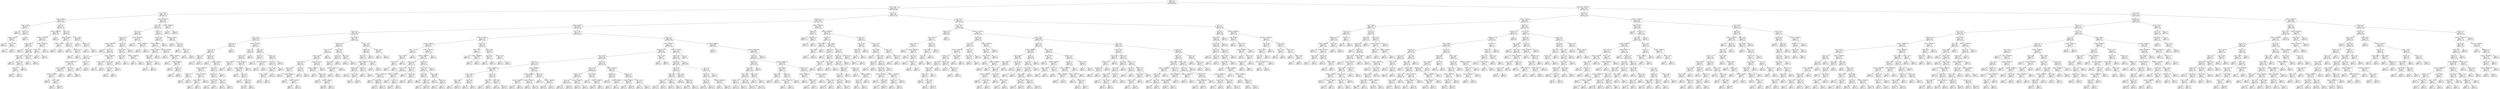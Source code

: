 digraph Tree {
node [shape=box] ;
0 [label="Drama <= 0.5\ngini = 0.491\nsamples = 4587\nvalue = [1985, 2602]"] ;
1 [label="annee <= 1984.5\ngini = 0.489\nsamples = 2318\nvalue = [1330, 988]"] ;
0 -> 1 [labeldistance=2.5, labelangle=45, headlabel="True"] ;
2 [label="annee <= 1976.5\ngini = 0.328\nsamples = 319\nvalue = [66, 253]"] ;
1 -> 2 ;
3 [label="budget <= 95000.0\ngini = 0.169\nsamples = 183\nvalue = [17, 166]"] ;
2 -> 3 ;
4 [label="annee <= 1958.5\ngini = 0.497\nsamples = 13\nvalue = [6, 7]"] ;
3 -> 4 ;
5 [label="gini = 0.0\nsamples = 5\nvalue = [0, 5]"] ;
4 -> 5 ;
6 [label="Thriller <= 0.5\ngini = 0.375\nsamples = 8\nvalue = [6, 2]"] ;
4 -> 6 ;
7 [label="budget <= 71766.0\ngini = 0.245\nsamples = 7\nvalue = [6, 1]"] ;
6 -> 7 ;
8 [label="gini = 0.0\nsamples = 5\nvalue = [5, 0]"] ;
7 -> 8 ;
9 [label="annee <= 1973.0\ngini = 0.5\nsamples = 2\nvalue = [1, 1]"] ;
7 -> 9 ;
10 [label="gini = 0.0\nsamples = 1\nvalue = [1, 0]"] ;
9 -> 10 ;
11 [label="gini = 0.0\nsamples = 1\nvalue = [0, 1]"] ;
9 -> 11 ;
12 [label="gini = 0.0\nsamples = 1\nvalue = [0, 1]"] ;
6 -> 12 ;
13 [label="Sci-Fi <= 0.5\ngini = 0.121\nsamples = 170\nvalue = [11, 159]"] ;
3 -> 13 ;
14 [label="budget <= 22000000.0\ngini = 0.054\nsamples = 145\nvalue = [4, 141]"] ;
13 -> 14 ;
15 [label="budget <= 11000000.0\ngini = 0.041\nsamples = 144\nvalue = [3, 141]"] ;
14 -> 15 ;
16 [label="annee <= 1965.5\ngini = 0.029\nsamples = 137\nvalue = [2, 135]"] ;
15 -> 16 ;
17 [label="gini = 0.0\nsamples = 77\nvalue = [0, 77]"] ;
16 -> 17 ;
18 [label="Family <= 0.5\ngini = 0.064\nsamples = 60\nvalue = [2, 58]"] ;
16 -> 18 ;
19 [label="Duree <= 124.0\ngini = 0.035\nsamples = 56\nvalue = [1, 55]"] ;
18 -> 19 ;
20 [label="gini = 0.0\nsamples = 45\nvalue = [0, 45]"] ;
19 -> 20 ;
21 [label="Duree <= 127.0\ngini = 0.165\nsamples = 11\nvalue = [1, 10]"] ;
19 -> 21 ;
22 [label="Thriller <= 0.5\ngini = 0.5\nsamples = 2\nvalue = [1, 1]"] ;
21 -> 22 ;
23 [label="gini = 0.0\nsamples = 1\nvalue = [0, 1]"] ;
22 -> 23 ;
24 [label="gini = 0.0\nsamples = 1\nvalue = [1, 0]"] ;
22 -> 24 ;
25 [label="gini = 0.0\nsamples = 9\nvalue = [0, 9]"] ;
21 -> 25 ;
26 [label="annee <= 1967.0\ngini = 0.375\nsamples = 4\nvalue = [1, 3]"] ;
18 -> 26 ;
27 [label="gini = 0.0\nsamples = 1\nvalue = [1, 0]"] ;
26 -> 27 ;
28 [label="gini = 0.0\nsamples = 3\nvalue = [0, 3]"] ;
26 -> 28 ;
29 [label="budget <= 12500000.0\ngini = 0.245\nsamples = 7\nvalue = [1, 6]"] ;
15 -> 29 ;
30 [label="Western <= 0.5\ngini = 0.5\nsamples = 2\nvalue = [1, 1]"] ;
29 -> 30 ;
31 [label="gini = 0.0\nsamples = 1\nvalue = [1, 0]"] ;
30 -> 31 ;
32 [label="gini = 0.0\nsamples = 1\nvalue = [0, 1]"] ;
30 -> 32 ;
33 [label="gini = 0.0\nsamples = 5\nvalue = [0, 5]"] ;
29 -> 33 ;
34 [label="gini = 0.0\nsamples = 1\nvalue = [1, 0]"] ;
14 -> 34 ;
35 [label="Action <= 0.5\ngini = 0.403\nsamples = 25\nvalue = [7, 18]"] ;
13 -> 35 ;
36 [label="budget <= 265500.0\ngini = 0.208\nsamples = 17\nvalue = [2, 15]"] ;
35 -> 36 ;
37 [label="budget <= 191600.0\ngini = 0.5\nsamples = 2\nvalue = [1, 1]"] ;
36 -> 37 ;
38 [label="gini = 0.0\nsamples = 1\nvalue = [0, 1]"] ;
37 -> 38 ;
39 [label="gini = 0.0\nsamples = 1\nvalue = [1, 0]"] ;
37 -> 39 ;
40 [label="Comedy <= 0.5\ngini = 0.124\nsamples = 15\nvalue = [1, 14]"] ;
36 -> 40 ;
41 [label="gini = 0.0\nsamples = 12\nvalue = [0, 12]"] ;
40 -> 41 ;
42 [label="Adventure <= 0.5\ngini = 0.444\nsamples = 3\nvalue = [1, 2]"] ;
40 -> 42 ;
43 [label="gini = 0.0\nsamples = 2\nvalue = [0, 2]"] ;
42 -> 43 ;
44 [label="gini = 0.0\nsamples = 1\nvalue = [1, 0]"] ;
42 -> 44 ;
45 [label="annee <= 1963.0\ngini = 0.469\nsamples = 8\nvalue = [5, 3]"] ;
35 -> 45 ;
46 [label="gini = 0.0\nsamples = 2\nvalue = [0, 2]"] ;
45 -> 46 ;
47 [label="Romance <= 0.5\ngini = 0.278\nsamples = 6\nvalue = [5, 1]"] ;
45 -> 47 ;
48 [label="gini = 0.0\nsamples = 5\nvalue = [5, 0]"] ;
47 -> 48 ;
49 [label="gini = 0.0\nsamples = 1\nvalue = [0, 1]"] ;
47 -> 49 ;
50 [label="budget <= 33250000.0\ngini = 0.461\nsamples = 136\nvalue = [49, 87]"] ;
2 -> 50 ;
51 [label="Horror <= 0.5\ngini = 0.443\nsamples = 127\nvalue = [42, 85]"] ;
50 -> 51 ;
52 [label="Sci-Fi <= 0.5\ngini = 0.362\nsamples = 80\nvalue = [19, 61]"] ;
51 -> 52 ;
53 [label="Fantasy <= 0.5\ngini = 0.419\nsamples = 57\nvalue = [17, 40]"] ;
52 -> 53 ;
54 [label="budget <= 1390000.0\ngini = 0.351\nsamples = 44\nvalue = [10, 34]"] ;
53 -> 54 ;
55 [label="gini = 0.0\nsamples = 2\nvalue = [2, 0]"] ;
54 -> 55 ;
56 [label="Action <= 0.5\ngini = 0.308\nsamples = 42\nvalue = [8, 34]"] ;
54 -> 56 ;
57 [label="War <= 0.5\ngini = 0.191\nsamples = 28\nvalue = [3, 25]"] ;
56 -> 57 ;
58 [label="budget <= 13500000.0\ngini = 0.142\nsamples = 26\nvalue = [2, 24]"] ;
57 -> 58 ;
59 [label="budget <= 4250000.0\ngini = 0.083\nsamples = 23\nvalue = [1, 22]"] ;
58 -> 59 ;
60 [label="budget <= 3750000.0\ngini = 0.18\nsamples = 10\nvalue = [1, 9]"] ;
59 -> 60 ;
61 [label="gini = 0.0\nsamples = 5\nvalue = [0, 5]"] ;
60 -> 61 ;
62 [label="annee <= 1980.0\ngini = 0.32\nsamples = 5\nvalue = [1, 4]"] ;
60 -> 62 ;
63 [label="gini = 0.0\nsamples = 2\nvalue = [0, 2]"] ;
62 -> 63 ;
64 [label="gini = 0.444\nsamples = 3\nvalue = [1, 2]"] ;
62 -> 64 ;
65 [label="gini = 0.0\nsamples = 13\nvalue = [0, 13]"] ;
59 -> 65 ;
66 [label="Duree <= 91.5\ngini = 0.444\nsamples = 3\nvalue = [1, 2]"] ;
58 -> 66 ;
67 [label="gini = 0.0\nsamples = 1\nvalue = [1, 0]"] ;
66 -> 67 ;
68 [label="gini = 0.0\nsamples = 2\nvalue = [0, 2]"] ;
66 -> 68 ;
69 [label="Duree <= 113.0\ngini = 0.5\nsamples = 2\nvalue = [1, 1]"] ;
57 -> 69 ;
70 [label="gini = 0.0\nsamples = 1\nvalue = [1, 0]"] ;
69 -> 70 ;
71 [label="gini = 0.0\nsamples = 1\nvalue = [0, 1]"] ;
69 -> 71 ;
72 [label="budget <= 9500000.0\ngini = 0.459\nsamples = 14\nvalue = [5, 9]"] ;
56 -> 72 ;
73 [label="Duree <= 122.0\ngini = 0.32\nsamples = 5\nvalue = [4, 1]"] ;
72 -> 73 ;
74 [label="gini = 0.0\nsamples = 4\nvalue = [4, 0]"] ;
73 -> 74 ;
75 [label="gini = 0.0\nsamples = 1\nvalue = [0, 1]"] ;
73 -> 75 ;
76 [label="Duree <= 100.0\ngini = 0.198\nsamples = 9\nvalue = [1, 8]"] ;
72 -> 76 ;
77 [label="Duree <= 94.0\ngini = 0.5\nsamples = 2\nvalue = [1, 1]"] ;
76 -> 77 ;
78 [label="gini = 0.0\nsamples = 1\nvalue = [0, 1]"] ;
77 -> 78 ;
79 [label="gini = 0.0\nsamples = 1\nvalue = [1, 0]"] ;
77 -> 79 ;
80 [label="gini = 0.0\nsamples = 7\nvalue = [0, 7]"] ;
76 -> 80 ;
81 [label="Musical <= 0.5\ngini = 0.497\nsamples = 13\nvalue = [7, 6]"] ;
53 -> 81 ;
82 [label="annee <= 1982.5\ngini = 0.48\nsamples = 10\nvalue = [4, 6]"] ;
81 -> 82 ;
83 [label="Duree <= 130.5\ngini = 0.278\nsamples = 6\nvalue = [1, 5]"] ;
82 -> 83 ;
84 [label="gini = 0.0\nsamples = 5\nvalue = [0, 5]"] ;
83 -> 84 ;
85 [label="gini = 0.0\nsamples = 1\nvalue = [1, 0]"] ;
83 -> 85 ;
86 [label="budget <= 29500000.0\ngini = 0.375\nsamples = 4\nvalue = [3, 1]"] ;
82 -> 86 ;
87 [label="gini = 0.0\nsamples = 3\nvalue = [3, 0]"] ;
86 -> 87 ;
88 [label="gini = 0.0\nsamples = 1\nvalue = [0, 1]"] ;
86 -> 88 ;
89 [label="gini = 0.0\nsamples = 3\nvalue = [3, 0]"] ;
81 -> 89 ;
90 [label="budget <= 19000000.0\ngini = 0.159\nsamples = 23\nvalue = [2, 21]"] ;
52 -> 90 ;
91 [label="gini = 0.0\nsamples = 17\nvalue = [0, 17]"] ;
90 -> 91 ;
92 [label="budget <= 24500000.0\ngini = 0.444\nsamples = 6\nvalue = [2, 4]"] ;
90 -> 92 ;
93 [label="gini = 0.0\nsamples = 2\nvalue = [2, 0]"] ;
92 -> 93 ;
94 [label="gini = 0.0\nsamples = 4\nvalue = [0, 4]"] ;
92 -> 94 ;
95 [label="Thriller <= 0.5\ngini = 0.5\nsamples = 47\nvalue = [23, 24]"] ;
51 -> 95 ;
96 [label="Duree <= 108.0\ngini = 0.482\nsamples = 37\nvalue = [15, 22]"] ;
95 -> 96 ;
97 [label="budget <= 900000.0\ngini = 0.5\nsamples = 30\nvalue = [15, 15]"] ;
96 -> 97 ;
98 [label="budget <= 437500.0\ngini = 0.444\nsamples = 15\nvalue = [10, 5]"] ;
97 -> 98 ;
99 [label="Duree <= 87.0\ngini = 0.494\nsamples = 9\nvalue = [4, 5]"] ;
98 -> 99 ;
100 [label="Duree <= 83.0\ngini = 0.32\nsamples = 5\nvalue = [4, 1]"] ;
99 -> 100 ;
101 [label="gini = 0.0\nsamples = 1\nvalue = [0, 1]"] ;
100 -> 101 ;
102 [label="gini = 0.0\nsamples = 4\nvalue = [4, 0]"] ;
100 -> 102 ;
103 [label="gini = 0.0\nsamples = 4\nvalue = [0, 4]"] ;
99 -> 103 ;
104 [label="gini = 0.0\nsamples = 6\nvalue = [6, 0]"] ;
98 -> 104 ;
105 [label="budget <= 2250000.0\ngini = 0.444\nsamples = 15\nvalue = [5, 10]"] ;
97 -> 105 ;
106 [label="gini = 0.0\nsamples = 5\nvalue = [0, 5]"] ;
105 -> 106 ;
107 [label="budget <= 2890000.0\ngini = 0.5\nsamples = 10\nvalue = [5, 5]"] ;
105 -> 107 ;
108 [label="gini = 0.0\nsamples = 2\nvalue = [2, 0]"] ;
107 -> 108 ;
109 [label="budget <= 6440000.0\ngini = 0.469\nsamples = 8\nvalue = [3, 5]"] ;
107 -> 109 ;
110 [label="gini = 0.0\nsamples = 3\nvalue = [0, 3]"] ;
109 -> 110 ;
111 [label="Comedy <= 0.5\ngini = 0.48\nsamples = 5\nvalue = [3, 2]"] ;
109 -> 111 ;
112 [label="gini = 0.0\nsamples = 3\nvalue = [3, 0]"] ;
111 -> 112 ;
113 [label="gini = 0.0\nsamples = 2\nvalue = [0, 2]"] ;
111 -> 113 ;
114 [label="gini = 0.0\nsamples = 7\nvalue = [0, 7]"] ;
96 -> 114 ;
115 [label="budget <= 775000.0\ngini = 0.32\nsamples = 10\nvalue = [8, 2]"] ;
95 -> 115 ;
116 [label="gini = 0.0\nsamples = 1\nvalue = [0, 1]"] ;
115 -> 116 ;
117 [label="Sci-Fi <= 0.5\ngini = 0.198\nsamples = 9\nvalue = [8, 1]"] ;
115 -> 117 ;
118 [label="gini = 0.0\nsamples = 7\nvalue = [7, 0]"] ;
117 -> 118 ;
119 [label="Duree <= 102.0\ngini = 0.5\nsamples = 2\nvalue = [1, 1]"] ;
117 -> 119 ;
120 [label="gini = 0.0\nsamples = 1\nvalue = [1, 0]"] ;
119 -> 120 ;
121 [label="gini = 0.0\nsamples = 1\nvalue = [0, 1]"] ;
119 -> 121 ;
122 [label="budget <= 39500000.0\ngini = 0.346\nsamples = 9\nvalue = [7, 2]"] ;
50 -> 122 ;
123 [label="gini = 0.0\nsamples = 7\nvalue = [7, 0]"] ;
122 -> 123 ;
124 [label="gini = 0.0\nsamples = 2\nvalue = [0, 2]"] ;
122 -> 124 ;
125 [label="Duree <= 110.5\ngini = 0.465\nsamples = 1999\nvalue = [1264, 735]"] ;
1 -> 125 ;
126 [label="Animation <= 0.5\ngini = 0.418\nsamples = 1487\nvalue = [1045, 442]"] ;
125 -> 126 ;
127 [label="budget <= 6160000.0\ngini = 0.384\nsamples = 1335\nvalue = [989, 346]"] ;
126 -> 127 ;
128 [label="Horror <= 0.5\ngini = 0.494\nsamples = 222\nvalue = [123, 99]"] ;
127 -> 128 ;
129 [label="annee <= 2003.5\ngini = 0.478\nsamples = 104\nvalue = [41, 63]"] ;
128 -> 129 ;
130 [label="Sport <= 0.5\ngini = 0.343\nsamples = 41\nvalue = [9, 32]"] ;
129 -> 130 ;
131 [label="Duree <= 86.5\ngini = 0.32\nsamples = 40\nvalue = [8, 32]"] ;
130 -> 131 ;
132 [label="Action <= 0.5\ngini = 0.48\nsamples = 5\nvalue = [2, 3]"] ;
131 -> 132 ;
133 [label="gini = 0.0\nsamples = 3\nvalue = [0, 3]"] ;
132 -> 133 ;
134 [label="gini = 0.0\nsamples = 2\nvalue = [2, 0]"] ;
132 -> 134 ;
135 [label="Comedy <= 0.5\ngini = 0.284\nsamples = 35\nvalue = [6, 29]"] ;
131 -> 135 ;
136 [label="gini = 0.0\nsamples = 7\nvalue = [0, 7]"] ;
135 -> 136 ;
137 [label="budget <= 3433000.0\ngini = 0.337\nsamples = 28\nvalue = [6, 22]"] ;
135 -> 137 ;
138 [label="budget <= 450000.0\ngini = 0.231\nsamples = 15\nvalue = [2, 13]"] ;
137 -> 138 ;
139 [label="couleur <= 1.5\ngini = 0.5\nsamples = 2\nvalue = [1, 1]"] ;
138 -> 139 ;
140 [label="gini = 0.0\nsamples = 1\nvalue = [0, 1]"] ;
139 -> 140 ;
141 [label="gini = 0.0\nsamples = 1\nvalue = [1, 0]"] ;
139 -> 141 ;
142 [label="budget <= 1100000.0\ngini = 0.142\nsamples = 13\nvalue = [1, 12]"] ;
138 -> 142 ;
143 [label="annee <= 1995.5\ngini = 0.32\nsamples = 5\nvalue = [1, 4]"] ;
142 -> 143 ;
144 [label="gini = 0.0\nsamples = 3\nvalue = [0, 3]"] ;
143 -> 144 ;
145 [label="gini = 0.5\nsamples = 2\nvalue = [1, 1]"] ;
143 -> 145 ;
146 [label="gini = 0.0\nsamples = 8\nvalue = [0, 8]"] ;
142 -> 146 ;
147 [label="Thriller <= 0.5\ngini = 0.426\nsamples = 13\nvalue = [4, 9]"] ;
137 -> 147 ;
148 [label="Romance <= 0.5\ngini = 0.375\nsamples = 12\nvalue = [3, 9]"] ;
147 -> 148 ;
149 [label="Duree <= 104.0\ngini = 0.219\nsamples = 8\nvalue = [1, 7]"] ;
148 -> 149 ;
150 [label="gini = 0.0\nsamples = 6\nvalue = [0, 6]"] ;
149 -> 150 ;
151 [label="gini = 0.5\nsamples = 2\nvalue = [1, 1]"] ;
149 -> 151 ;
152 [label="Duree <= 94.5\ngini = 0.5\nsamples = 4\nvalue = [2, 2]"] ;
148 -> 152 ;
153 [label="gini = 0.0\nsamples = 2\nvalue = [2, 0]"] ;
152 -> 153 ;
154 [label="gini = 0.0\nsamples = 2\nvalue = [0, 2]"] ;
152 -> 154 ;
155 [label="gini = 0.0\nsamples = 1\nvalue = [1, 0]"] ;
147 -> 155 ;
156 [label="gini = 0.0\nsamples = 1\nvalue = [1, 0]"] ;
130 -> 156 ;
157 [label="budget <= 2950000.0\ngini = 0.5\nsamples = 63\nvalue = [32, 31]"] ;
129 -> 157 ;
158 [label="Crime <= 0.5\ngini = 0.436\nsamples = 28\nvalue = [9, 19]"] ;
157 -> 158 ;
159 [label="Comedy <= 0.5\ngini = 0.476\nsamples = 23\nvalue = [9, 14]"] ;
158 -> 159 ;
160 [label="annee <= 2005.0\ngini = 0.219\nsamples = 8\nvalue = [1, 7]"] ;
159 -> 160 ;
161 [label="gini = 0.0\nsamples = 1\nvalue = [1, 0]"] ;
160 -> 161 ;
162 [label="gini = 0.0\nsamples = 7\nvalue = [0, 7]"] ;
160 -> 162 ;
163 [label="budget <= 2250000.0\ngini = 0.498\nsamples = 15\nvalue = [8, 7]"] ;
159 -> 163 ;
164 [label="budget <= 450000.0\ngini = 0.444\nsamples = 12\nvalue = [8, 4]"] ;
163 -> 164 ;
165 [label="gini = 0.0\nsamples = 1\nvalue = [0, 1]"] ;
164 -> 165 ;
166 [label="Duree <= 57.5\ngini = 0.397\nsamples = 11\nvalue = [8, 3]"] ;
164 -> 166 ;
167 [label="gini = 0.0\nsamples = 1\nvalue = [0, 1]"] ;
166 -> 167 ;
168 [label="Duree <= 105.0\ngini = 0.32\nsamples = 10\nvalue = [8, 2]"] ;
166 -> 168 ;
169 [label="gini = 0.198\nsamples = 9\nvalue = [8, 1]"] ;
168 -> 169 ;
170 [label="gini = 0.0\nsamples = 1\nvalue = [0, 1]"] ;
168 -> 170 ;
171 [label="gini = 0.0\nsamples = 3\nvalue = [0, 3]"] ;
163 -> 171 ;
172 [label="gini = 0.0\nsamples = 5\nvalue = [0, 5]"] ;
158 -> 172 ;
173 [label="Duree <= 93.5\ngini = 0.451\nsamples = 35\nvalue = [23, 12]"] ;
157 -> 173 ;
174 [label="Sci-Fi <= 0.5\ngini = 0.124\nsamples = 15\nvalue = [14, 1]"] ;
173 -> 174 ;
175 [label="gini = 0.0\nsamples = 13\nvalue = [13, 0]"] ;
174 -> 175 ;
176 [label="budget <= 4750000.0\ngini = 0.5\nsamples = 2\nvalue = [1, 1]"] ;
174 -> 176 ;
177 [label="gini = 0.0\nsamples = 1\nvalue = [1, 0]"] ;
176 -> 177 ;
178 [label="gini = 0.0\nsamples = 1\nvalue = [0, 1]"] ;
176 -> 178 ;
179 [label="Action <= 0.5\ngini = 0.495\nsamples = 20\nvalue = [9, 11]"] ;
173 -> 179 ;
180 [label="Sci-Fi <= 0.5\ngini = 0.391\nsamples = 15\nvalue = [4, 11]"] ;
179 -> 180 ;
181 [label="annee <= 2009.5\ngini = 0.26\nsamples = 13\nvalue = [2, 11]"] ;
180 -> 181 ;
182 [label="annee <= 2006.5\ngini = 0.48\nsamples = 5\nvalue = [2, 3]"] ;
181 -> 182 ;
183 [label="gini = 0.0\nsamples = 3\nvalue = [0, 3]"] ;
182 -> 183 ;
184 [label="gini = 0.0\nsamples = 2\nvalue = [2, 0]"] ;
182 -> 184 ;
185 [label="gini = 0.0\nsamples = 8\nvalue = [0, 8]"] ;
181 -> 185 ;
186 [label="gini = 0.0\nsamples = 2\nvalue = [2, 0]"] ;
180 -> 186 ;
187 [label="gini = 0.0\nsamples = 5\nvalue = [5, 0]"] ;
179 -> 187 ;
188 [label="annee <= 2008.5\ngini = 0.424\nsamples = 118\nvalue = [82, 36]"] ;
128 -> 188 ;
189 [label="Thriller <= 0.5\ngini = 0.486\nsamples = 72\nvalue = [42, 30]"] ;
188 -> 189 ;
190 [label="Duree <= 101.5\ngini = 0.5\nsamples = 49\nvalue = [24, 25]"] ;
189 -> 190 ;
191 [label="annee <= 1987.5\ngini = 0.485\nsamples = 41\nvalue = [24, 17]"] ;
190 -> 191 ;
192 [label="Duree <= 88.5\ngini = 0.444\nsamples = 12\nvalue = [4, 8]"] ;
191 -> 192 ;
193 [label="Duree <= 86.5\ngini = 0.219\nsamples = 8\nvalue = [1, 7]"] ;
192 -> 193 ;
194 [label="gini = 0.0\nsamples = 5\nvalue = [0, 5]"] ;
193 -> 194 ;
195 [label="budget <= 2000000.0\ngini = 0.444\nsamples = 3\nvalue = [1, 2]"] ;
193 -> 195 ;
196 [label="gini = 0.0\nsamples = 1\nvalue = [0, 1]"] ;
195 -> 196 ;
197 [label="budget <= 2850000.0\ngini = 0.5\nsamples = 2\nvalue = [1, 1]"] ;
195 -> 197 ;
198 [label="gini = 0.0\nsamples = 1\nvalue = [1, 0]"] ;
197 -> 198 ;
199 [label="gini = 0.0\nsamples = 1\nvalue = [0, 1]"] ;
197 -> 199 ;
200 [label="Sci-Fi <= 0.5\ngini = 0.375\nsamples = 4\nvalue = [3, 1]"] ;
192 -> 200 ;
201 [label="gini = 0.0\nsamples = 3\nvalue = [3, 0]"] ;
200 -> 201 ;
202 [label="gini = 0.0\nsamples = 1\nvalue = [0, 1]"] ;
200 -> 202 ;
203 [label="budget <= 5177500.0\ngini = 0.428\nsamples = 29\nvalue = [20, 9]"] ;
191 -> 203 ;
204 [label="budget <= 1100000.0\ngini = 0.384\nsamples = 27\nvalue = [20, 7]"] ;
203 -> 204 ;
205 [label="gini = 0.0\nsamples = 7\nvalue = [7, 0]"] ;
204 -> 205 ;
206 [label="Duree <= 88.5\ngini = 0.455\nsamples = 20\nvalue = [13, 7]"] ;
204 -> 206 ;
207 [label="gini = 0.0\nsamples = 4\nvalue = [4, 0]"] ;
206 -> 207 ;
208 [label="budget <= 4400000.0\ngini = 0.492\nsamples = 16\nvalue = [9, 7]"] ;
206 -> 208 ;
209 [label="gini = 0.486\nsamples = 12\nvalue = [5, 7]"] ;
208 -> 209 ;
210 [label="gini = 0.0\nsamples = 4\nvalue = [4, 0]"] ;
208 -> 210 ;
211 [label="gini = 0.0\nsamples = 2\nvalue = [0, 2]"] ;
203 -> 211 ;
212 [label="gini = 0.0\nsamples = 8\nvalue = [0, 8]"] ;
190 -> 212 ;
213 [label="annee <= 2006.5\ngini = 0.34\nsamples = 23\nvalue = [18, 5]"] ;
189 -> 213 ;
214 [label="Crime <= 0.5\ngini = 0.198\nsamples = 18\nvalue = [16, 2]"] ;
213 -> 214 ;
215 [label="Duree <= 86.5\ngini = 0.111\nsamples = 17\nvalue = [16, 1]"] ;
214 -> 215 ;
216 [label="budget <= 3850000.0\ngini = 0.32\nsamples = 5\nvalue = [4, 1]"] ;
215 -> 216 ;
217 [label="gini = 0.0\nsamples = 4\nvalue = [4, 0]"] ;
216 -> 217 ;
218 [label="gini = 0.0\nsamples = 1\nvalue = [0, 1]"] ;
216 -> 218 ;
219 [label="gini = 0.0\nsamples = 12\nvalue = [12, 0]"] ;
215 -> 219 ;
220 [label="gini = 0.0\nsamples = 1\nvalue = [0, 1]"] ;
214 -> 220 ;
221 [label="Duree <= 97.5\ngini = 0.48\nsamples = 5\nvalue = [2, 3]"] ;
213 -> 221 ;
222 [label="gini = 0.0\nsamples = 3\nvalue = [0, 3]"] ;
221 -> 222 ;
223 [label="gini = 0.0\nsamples = 2\nvalue = [2, 0]"] ;
221 -> 223 ;
224 [label="Duree <= 105.5\ngini = 0.227\nsamples = 46\nvalue = [40, 6]"] ;
188 -> 224 ;
225 [label="Fantasy <= 0.5\ngini = 0.169\nsamples = 43\nvalue = [39, 4]"] ;
224 -> 225 ;
226 [label="Action <= 0.5\ngini = 0.133\nsamples = 42\nvalue = [39, 3]"] ;
225 -> 226 ;
227 [label="budget <= 5300000.0\ngini = 0.095\nsamples = 40\nvalue = [38, 2]"] ;
226 -> 227 ;
228 [label="Mystery <= 0.5\ngini = 0.054\nsamples = 36\nvalue = [35, 1]"] ;
227 -> 228 ;
229 [label="gini = 0.0\nsamples = 30\nvalue = [30, 0]"] ;
228 -> 229 ;
230 [label="Duree <= 96.0\ngini = 0.278\nsamples = 6\nvalue = [5, 1]"] ;
228 -> 230 ;
231 [label="gini = 0.0\nsamples = 5\nvalue = [5, 0]"] ;
230 -> 231 ;
232 [label="gini = 0.0\nsamples = 1\nvalue = [0, 1]"] ;
230 -> 232 ;
233 [label="Thriller <= 0.5\ngini = 0.375\nsamples = 4\nvalue = [3, 1]"] ;
227 -> 233 ;
234 [label="gini = 0.0\nsamples = 1\nvalue = [0, 1]"] ;
233 -> 234 ;
235 [label="gini = 0.0\nsamples = 3\nvalue = [3, 0]"] ;
233 -> 235 ;
236 [label="Duree <= 94.0\ngini = 0.5\nsamples = 2\nvalue = [1, 1]"] ;
226 -> 236 ;
237 [label="gini = 0.0\nsamples = 1\nvalue = [1, 0]"] ;
236 -> 237 ;
238 [label="gini = 0.0\nsamples = 1\nvalue = [0, 1]"] ;
236 -> 238 ;
239 [label="gini = 0.0\nsamples = 1\nvalue = [0, 1]"] ;
225 -> 239 ;
240 [label="annee <= 2011.5\ngini = 0.444\nsamples = 3\nvalue = [1, 2]"] ;
224 -> 240 ;
241 [label="gini = 0.0\nsamples = 1\nvalue = [1, 0]"] ;
240 -> 241 ;
242 [label="gini = 0.0\nsamples = 2\nvalue = [0, 2]"] ;
240 -> 242 ;
243 [label="annee <= 1991.5\ngini = 0.345\nsamples = 1113\nvalue = [866, 247]"] ;
127 -> 243 ;
244 [label="budget <= 27400000.0\ngini = 0.478\nsamples = 124\nvalue = [75, 49]"] ;
243 -> 244 ;
245 [label="budget <= 8750000.0\ngini = 0.494\nsamples = 99\nvalue = [55, 44]"] ;
244 -> 245 ;
246 [label="Duree <= 107.0\ngini = 0.32\nsamples = 15\nvalue = [12, 3]"] ;
245 -> 246 ;
247 [label="annee <= 1985.5\ngini = 0.142\nsamples = 13\nvalue = [12, 1]"] ;
246 -> 247 ;
248 [label="Horror <= 0.5\ngini = 0.5\nsamples = 2\nvalue = [1, 1]"] ;
247 -> 248 ;
249 [label="gini = 0.0\nsamples = 1\nvalue = [0, 1]"] ;
248 -> 249 ;
250 [label="gini = 0.0\nsamples = 1\nvalue = [1, 0]"] ;
248 -> 250 ;
251 [label="gini = 0.0\nsamples = 11\nvalue = [11, 0]"] ;
247 -> 251 ;
252 [label="gini = 0.0\nsamples = 2\nvalue = [0, 2]"] ;
246 -> 252 ;
253 [label="budget <= 25500000.0\ngini = 0.5\nsamples = 84\nvalue = [43, 41]"] ;
245 -> 253 ;
254 [label="budget <= 16950000.0\ngini = 0.498\nsamples = 81\nvalue = [43, 38]"] ;
253 -> 254 ;
255 [label="Adventure <= 0.5\ngini = 0.494\nsamples = 47\nvalue = [21, 26]"] ;
254 -> 255 ;
256 [label="Duree <= 101.0\ngini = 0.5\nsamples = 37\nvalue = [19, 18]"] ;
255 -> 256 ;
257 [label="budget <= 10750000.0\ngini = 0.473\nsamples = 26\nvalue = [16, 10]"] ;
256 -> 257 ;
258 [label="gini = 0.0\nsamples = 7\nvalue = [7, 0]"] ;
257 -> 258 ;
259 [label="Comedy <= 0.5\ngini = 0.499\nsamples = 19\nvalue = [9, 10]"] ;
257 -> 259 ;
260 [label="gini = 0.32\nsamples = 5\nvalue = [4, 1]"] ;
259 -> 260 ;
261 [label="gini = 0.459\nsamples = 14\nvalue = [5, 9]"] ;
259 -> 261 ;
262 [label="budget <= 13000000.0\ngini = 0.397\nsamples = 11\nvalue = [3, 8]"] ;
256 -> 262 ;
263 [label="gini = 0.0\nsamples = 5\nvalue = [0, 5]"] ;
262 -> 263 ;
264 [label="Horror <= 0.5\ngini = 0.5\nsamples = 6\nvalue = [3, 3]"] ;
262 -> 264 ;
265 [label="gini = 0.375\nsamples = 4\nvalue = [3, 1]"] ;
264 -> 265 ;
266 [label="gini = 0.0\nsamples = 2\nvalue = [0, 2]"] ;
264 -> 266 ;
267 [label="Duree <= 102.5\ngini = 0.32\nsamples = 10\nvalue = [2, 8]"] ;
255 -> 267 ;
268 [label="gini = 0.0\nsamples = 7\nvalue = [0, 7]"] ;
267 -> 268 ;
269 [label="Duree <= 109.0\ngini = 0.444\nsamples = 3\nvalue = [2, 1]"] ;
267 -> 269 ;
270 [label="gini = 0.0\nsamples = 2\nvalue = [2, 0]"] ;
269 -> 270 ;
271 [label="gini = 0.0\nsamples = 1\nvalue = [0, 1]"] ;
269 -> 271 ;
272 [label="Musical <= 0.5\ngini = 0.457\nsamples = 34\nvalue = [22, 12]"] ;
254 -> 272 ;
273 [label="Duree <= 106.5\ngini = 0.43\nsamples = 32\nvalue = [22, 10]"] ;
272 -> 273 ;
274 [label="Duree <= 86.5\ngini = 0.355\nsamples = 26\nvalue = [20, 6]"] ;
273 -> 274 ;
275 [label="gini = 0.0\nsamples = 1\nvalue = [0, 1]"] ;
274 -> 275 ;
276 [label="Comedy <= 0.5\ngini = 0.32\nsamples = 25\nvalue = [20, 5]"] ;
274 -> 276 ;
277 [label="gini = 0.0\nsamples = 7\nvalue = [7, 0]"] ;
276 -> 277 ;
278 [label="gini = 0.401\nsamples = 18\nvalue = [13, 5]"] ;
276 -> 278 ;
279 [label="annee <= 1985.5\ngini = 0.444\nsamples = 6\nvalue = [2, 4]"] ;
273 -> 279 ;
280 [label="gini = 0.0\nsamples = 3\nvalue = [0, 3]"] ;
279 -> 280 ;
281 [label="Thriller <= 0.5\ngini = 0.444\nsamples = 3\nvalue = [2, 1]"] ;
279 -> 281 ;
282 [label="gini = 0.0\nsamples = 2\nvalue = [2, 0]"] ;
281 -> 282 ;
283 [label="gini = 0.0\nsamples = 1\nvalue = [0, 1]"] ;
281 -> 283 ;
284 [label="gini = 0.0\nsamples = 2\nvalue = [0, 2]"] ;
272 -> 284 ;
285 [label="gini = 0.0\nsamples = 3\nvalue = [0, 3]"] ;
253 -> 285 ;
286 [label="annee <= 1990.5\ngini = 0.32\nsamples = 25\nvalue = [20, 5]"] ;
244 -> 286 ;
287 [label="Duree <= 107.5\ngini = 0.117\nsamples = 16\nvalue = [15, 1]"] ;
286 -> 287 ;
288 [label="gini = 0.0\nsamples = 13\nvalue = [13, 0]"] ;
287 -> 288 ;
289 [label="budget <= 38500000.0\ngini = 0.444\nsamples = 3\nvalue = [2, 1]"] ;
287 -> 289 ;
290 [label="gini = 0.0\nsamples = 2\nvalue = [2, 0]"] ;
289 -> 290 ;
291 [label="gini = 0.0\nsamples = 1\nvalue = [0, 1]"] ;
289 -> 291 ;
292 [label="Duree <= 99.5\ngini = 0.494\nsamples = 9\nvalue = [5, 4]"] ;
286 -> 292 ;
293 [label="Duree <= 95.0\ngini = 0.375\nsamples = 4\nvalue = [1, 3]"] ;
292 -> 293 ;
294 [label="gini = 0.0\nsamples = 1\nvalue = [1, 0]"] ;
293 -> 294 ;
295 [label="gini = 0.0\nsamples = 3\nvalue = [0, 3]"] ;
293 -> 295 ;
296 [label="Duree <= 109.5\ngini = 0.32\nsamples = 5\nvalue = [4, 1]"] ;
292 -> 296 ;
297 [label="gini = 0.0\nsamples = 4\nvalue = [4, 0]"] ;
296 -> 297 ;
298 [label="gini = 0.0\nsamples = 1\nvalue = [0, 1]"] ;
296 -> 298 ;
299 [label="Duree <= 101.5\ngini = 0.32\nsamples = 989\nvalue = [791, 198]"] ;
243 -> 299 ;
300 [label="budget <= 33950000.0\ngini = 0.28\nsamples = 702\nvalue = [584, 118]"] ;
299 -> 300 ;
301 [label="Documentary <= 0.5\ngini = 0.334\nsamples = 453\nvalue = [357, 96]"] ;
300 -> 301 ;
302 [label="annee <= 1999.5\ngini = 0.326\nsamples = 448\nvalue = [356, 92]"] ;
301 -> 302 ;
303 [label="Duree <= 91.5\ngini = 0.421\nsamples = 116\nvalue = [81, 35]"] ;
302 -> 303 ;
304 [label="budget <= 12500000.0\ngini = 0.268\nsamples = 44\nvalue = [37, 7]"] ;
303 -> 304 ;
305 [label="annee <= 1996.5\ngini = 0.444\nsamples = 15\nvalue = [10, 5]"] ;
304 -> 305 ;
306 [label="Duree <= 78.5\ngini = 0.298\nsamples = 11\nvalue = [9, 2]"] ;
305 -> 306 ;
307 [label="gini = 0.0\nsamples = 1\nvalue = [0, 1]"] ;
306 -> 307 ;
308 [label="gini = 0.18\nsamples = 10\nvalue = [9, 1]"] ;
306 -> 308 ;
309 [label="Duree <= 86.5\ngini = 0.375\nsamples = 4\nvalue = [1, 3]"] ;
305 -> 309 ;
310 [label="gini = 0.0\nsamples = 2\nvalue = [0, 2]"] ;
309 -> 310 ;
311 [label="gini = 0.5\nsamples = 2\nvalue = [1, 1]"] ;
309 -> 311 ;
312 [label="Duree <= 75.5\ngini = 0.128\nsamples = 29\nvalue = [27, 2]"] ;
304 -> 312 ;
313 [label="Duree <= 73.5\ngini = 0.5\nsamples = 2\nvalue = [1, 1]"] ;
312 -> 313 ;
314 [label="gini = 0.0\nsamples = 1\nvalue = [1, 0]"] ;
313 -> 314 ;
315 [label="gini = 0.0\nsamples = 1\nvalue = [0, 1]"] ;
313 -> 315 ;
316 [label="Duree <= 88.5\ngini = 0.071\nsamples = 27\nvalue = [26, 1]"] ;
312 -> 316 ;
317 [label="gini = 0.0\nsamples = 20\nvalue = [20, 0]"] ;
316 -> 317 ;
318 [label="gini = 0.245\nsamples = 7\nvalue = [6, 1]"] ;
316 -> 318 ;
319 [label="budget <= 16500000.0\ngini = 0.475\nsamples = 72\nvalue = [44, 28]"] ;
303 -> 319 ;
320 [label="budget <= 10500000.0\ngini = 0.495\nsamples = 31\nvalue = [14, 17]"] ;
319 -> 320 ;
321 [label="budget <= 8250000.0\ngini = 0.397\nsamples = 11\nvalue = [8, 3]"] ;
320 -> 321 ;
322 [label="gini = 0.48\nsamples = 5\nvalue = [2, 3]"] ;
321 -> 322 ;
323 [label="gini = 0.0\nsamples = 6\nvalue = [6, 0]"] ;
321 -> 323 ;
324 [label="budget <= 12500000.0\ngini = 0.42\nsamples = 20\nvalue = [6, 14]"] ;
320 -> 324 ;
325 [label="gini = 0.0\nsamples = 5\nvalue = [0, 5]"] ;
324 -> 325 ;
326 [label="gini = 0.48\nsamples = 15\nvalue = [6, 9]"] ;
324 -> 326 ;
327 [label="Comedy <= 0.5\ngini = 0.393\nsamples = 41\nvalue = [30, 11]"] ;
319 -> 327 ;
328 [label="gini = 0.0\nsamples = 12\nvalue = [12, 0]"] ;
327 -> 328 ;
329 [label="budget <= 32000000.0\ngini = 0.471\nsamples = 29\nvalue = [18, 11]"] ;
327 -> 329 ;
330 [label="gini = 0.444\nsamples = 27\nvalue = [18, 9]"] ;
329 -> 330 ;
331 [label="gini = 0.0\nsamples = 2\nvalue = [0, 2]"] ;
329 -> 331 ;
332 [label="Horror <= 0.5\ngini = 0.284\nsamples = 332\nvalue = [275, 57]"] ;
302 -> 332 ;
333 [label="Duree <= 100.5\ngini = 0.331\nsamples = 239\nvalue = [189, 50]"] ;
332 -> 333 ;
334 [label="Mystery <= 0.5\ngini = 0.317\nsamples = 228\nvalue = [183, 45]"] ;
333 -> 334 ;
335 [label="Crime <= 0.5\ngini = 0.299\nsamples = 213\nvalue = [174, 39]"] ;
334 -> 335 ;
336 [label="gini = 0.26\nsamples = 163\nvalue = [138, 25]"] ;
335 -> 336 ;
337 [label="gini = 0.403\nsamples = 50\nvalue = [36, 14]"] ;
335 -> 337 ;
338 [label="budget <= 26420000.0\ngini = 0.48\nsamples = 15\nvalue = [9, 6]"] ;
334 -> 338 ;
339 [label="gini = 0.375\nsamples = 12\nvalue = [9, 3]"] ;
338 -> 339 ;
340 [label="gini = 0.0\nsamples = 3\nvalue = [0, 3]"] ;
338 -> 340 ;
341 [label="annee <= 2006.0\ngini = 0.496\nsamples = 11\nvalue = [6, 5]"] ;
333 -> 341 ;
342 [label="gini = 0.0\nsamples = 4\nvalue = [4, 0]"] ;
341 -> 342 ;
343 [label="budget <= 16780000.0\ngini = 0.408\nsamples = 7\nvalue = [2, 5]"] ;
341 -> 343 ;
344 [label="gini = 0.444\nsamples = 3\nvalue = [2, 1]"] ;
343 -> 344 ;
345 [label="gini = 0.0\nsamples = 4\nvalue = [0, 4]"] ;
343 -> 345 ;
346 [label="budget <= 21991000.0\ngini = 0.139\nsamples = 93\nvalue = [86, 7]"] ;
332 -> 346 ;
347 [label="Comedy <= 0.5\ngini = 0.029\nsamples = 69\nvalue = [68, 1]"] ;
346 -> 347 ;
348 [label="gini = 0.0\nsamples = 64\nvalue = [64, 0]"] ;
347 -> 348 ;
349 [label="budget <= 8825000.0\ngini = 0.32\nsamples = 5\nvalue = [4, 1]"] ;
347 -> 349 ;
350 [label="gini = 0.0\nsamples = 1\nvalue = [0, 1]"] ;
349 -> 350 ;
351 [label="gini = 0.0\nsamples = 4\nvalue = [4, 0]"] ;
349 -> 351 ;
352 [label="Thriller <= 0.5\ngini = 0.375\nsamples = 24\nvalue = [18, 6]"] ;
346 -> 352 ;
353 [label="budget <= 23800000.0\ngini = 0.496\nsamples = 11\nvalue = [6, 5]"] ;
352 -> 353 ;
354 [label="gini = 0.0\nsamples = 2\nvalue = [0, 2]"] ;
353 -> 354 ;
355 [label="gini = 0.444\nsamples = 9\nvalue = [6, 3]"] ;
353 -> 355 ;
356 [label="annee <= 2011.5\ngini = 0.142\nsamples = 13\nvalue = [12, 1]"] ;
352 -> 356 ;
357 [label="gini = 0.0\nsamples = 11\nvalue = [11, 0]"] ;
356 -> 357 ;
358 [label="gini = 0.5\nsamples = 2\nvalue = [1, 1]"] ;
356 -> 358 ;
359 [label="annee <= 2011.0\ngini = 0.32\nsamples = 5\nvalue = [1, 4]"] ;
301 -> 359 ;
360 [label="gini = 0.0\nsamples = 4\nvalue = [0, 4]"] ;
359 -> 360 ;
361 [label="gini = 0.0\nsamples = 1\nvalue = [1, 0]"] ;
359 -> 361 ;
362 [label="budget <= 177500000.0\ngini = 0.161\nsamples = 249\nvalue = [227, 22]"] ;
300 -> 362 ;
363 [label="Duree <= 99.5\ngini = 0.155\nsamples = 248\nvalue = [227, 21]"] ;
362 -> 363 ;
364 [label="Duree <= 94.5\ngini = 0.188\nsamples = 200\nvalue = [179, 21]"] ;
363 -> 364 ;
365 [label="Duree <= 86.5\ngini = 0.114\nsamples = 115\nvalue = [108, 7]"] ;
364 -> 365 ;
366 [label="Duree <= 85.5\ngini = 0.269\nsamples = 25\nvalue = [21, 4]"] ;
365 -> 366 ;
367 [label="Duree <= 84.5\ngini = 0.1\nsamples = 19\nvalue = [18, 1]"] ;
366 -> 367 ;
368 [label="gini = 0.0\nsamples = 14\nvalue = [14, 0]"] ;
367 -> 368 ;
369 [label="gini = 0.32\nsamples = 5\nvalue = [4, 1]"] ;
367 -> 369 ;
370 [label="Adventure <= 0.5\ngini = 0.5\nsamples = 6\nvalue = [3, 3]"] ;
366 -> 370 ;
371 [label="gini = 0.375\nsamples = 4\nvalue = [1, 3]"] ;
370 -> 371 ;
372 [label="gini = 0.0\nsamples = 2\nvalue = [2, 0]"] ;
370 -> 372 ;
373 [label="annee <= 2008.5\ngini = 0.064\nsamples = 90\nvalue = [87, 3]"] ;
365 -> 373 ;
374 [label="gini = 0.0\nsamples = 64\nvalue = [64, 0]"] ;
373 -> 374 ;
375 [label="Comedy <= 0.5\ngini = 0.204\nsamples = 26\nvalue = [23, 3]"] ;
373 -> 375 ;
376 [label="gini = 0.355\nsamples = 13\nvalue = [10, 3]"] ;
375 -> 376 ;
377 [label="gini = 0.0\nsamples = 13\nvalue = [13, 0]"] ;
375 -> 377 ;
378 [label="War <= 0.5\ngini = 0.275\nsamples = 85\nvalue = [71, 14]"] ;
364 -> 378 ;
379 [label="Action <= 0.5\ngini = 0.262\nsamples = 84\nvalue = [71, 13]"] ;
378 -> 379 ;
380 [label="Duree <= 97.0\ngini = 0.359\nsamples = 47\nvalue = [36, 11]"] ;
379 -> 380 ;
381 [label="gini = 0.463\nsamples = 22\nvalue = [14, 8]"] ;
380 -> 381 ;
382 [label="gini = 0.211\nsamples = 25\nvalue = [22, 3]"] ;
380 -> 382 ;
383 [label="budget <= 36500000.0\ngini = 0.102\nsamples = 37\nvalue = [35, 2]"] ;
379 -> 383 ;
384 [label="gini = 0.5\nsamples = 2\nvalue = [1, 1]"] ;
383 -> 384 ;
385 [label="gini = 0.056\nsamples = 35\nvalue = [34, 1]"] ;
383 -> 385 ;
386 [label="gini = 0.0\nsamples = 1\nvalue = [0, 1]"] ;
378 -> 386 ;
387 [label="gini = 0.0\nsamples = 48\nvalue = [48, 0]"] ;
363 -> 387 ;
388 [label="gini = 0.0\nsamples = 1\nvalue = [0, 1]"] ;
362 -> 388 ;
389 [label="budget <= 6950000.0\ngini = 0.402\nsamples = 287\nvalue = [207, 80]"] ;
299 -> 389 ;
390 [label="gini = 0.0\nsamples = 2\nvalue = [0, 2]"] ;
389 -> 390 ;
391 [label="budget <= 205000000.0\ngini = 0.398\nsamples = 285\nvalue = [207, 78]"] ;
389 -> 391 ;
392 [label="Crime <= 0.5\ngini = 0.393\nsamples = 283\nvalue = [207, 76]"] ;
391 -> 392 ;
393 [label="History <= 0.5\ngini = 0.366\nsamples = 224\nvalue = [170, 54]"] ;
392 -> 393 ;
394 [label="Musical <= 0.5\ngini = 0.362\nsamples = 223\nvalue = [170, 53]"] ;
393 -> 394 ;
395 [label="Duree <= 103.5\ngini = 0.356\nsamples = 220\nvalue = [169, 51]"] ;
394 -> 395 ;
396 [label="Adventure <= 0.5\ngini = 0.21\nsamples = 42\nvalue = [37, 5]"] ;
395 -> 396 ;
397 [label="gini = 0.121\nsamples = 31\nvalue = [29, 2]"] ;
396 -> 397 ;
398 [label="gini = 0.397\nsamples = 11\nvalue = [8, 3]"] ;
396 -> 398 ;
399 [label="Duree <= 104.5\ngini = 0.383\nsamples = 178\nvalue = [132, 46]"] ;
395 -> 399 ;
400 [label="gini = 0.475\nsamples = 31\nvalue = [19, 12]"] ;
399 -> 400 ;
401 [label="gini = 0.356\nsamples = 147\nvalue = [113, 34]"] ;
399 -> 401 ;
402 [label="Duree <= 106.0\ngini = 0.444\nsamples = 3\nvalue = [1, 2]"] ;
394 -> 402 ;
403 [label="gini = 0.0\nsamples = 2\nvalue = [0, 2]"] ;
402 -> 403 ;
404 [label="gini = 0.0\nsamples = 1\nvalue = [1, 0]"] ;
402 -> 404 ;
405 [label="gini = 0.0\nsamples = 1\nvalue = [0, 1]"] ;
393 -> 405 ;
406 [label="budget <= 19500000.0\ngini = 0.468\nsamples = 59\nvalue = [37, 22]"] ;
392 -> 406 ;
407 [label="annee <= 2006.0\ngini = 0.444\nsamples = 15\nvalue = [5, 10]"] ;
406 -> 407 ;
408 [label="Fantasy <= 0.5\ngini = 0.198\nsamples = 9\nvalue = [1, 8]"] ;
407 -> 408 ;
409 [label="gini = 0.0\nsamples = 8\nvalue = [0, 8]"] ;
408 -> 409 ;
410 [label="gini = 0.0\nsamples = 1\nvalue = [1, 0]"] ;
408 -> 410 ;
411 [label="Comedy <= 0.5\ngini = 0.444\nsamples = 6\nvalue = [4, 2]"] ;
407 -> 411 ;
412 [label="budget <= 11250000.0\ngini = 0.32\nsamples = 5\nvalue = [4, 1]"] ;
411 -> 412 ;
413 [label="gini = 0.5\nsamples = 2\nvalue = [1, 1]"] ;
412 -> 413 ;
414 [label="gini = 0.0\nsamples = 3\nvalue = [3, 0]"] ;
412 -> 414 ;
415 [label="gini = 0.0\nsamples = 1\nvalue = [0, 1]"] ;
411 -> 415 ;
416 [label="Thriller <= 0.5\ngini = 0.397\nsamples = 44\nvalue = [32, 12]"] ;
406 -> 416 ;
417 [label="budget <= 36000000.0\ngini = 0.497\nsamples = 13\nvalue = [6, 7]"] ;
416 -> 417 ;
418 [label="gini = 0.0\nsamples = 6\nvalue = [0, 6]"] ;
417 -> 418 ;
419 [label="annee <= 2011.5\ngini = 0.245\nsamples = 7\nvalue = [6, 1]"] ;
417 -> 419 ;
420 [label="gini = 0.0\nsamples = 5\nvalue = [5, 0]"] ;
419 -> 420 ;
421 [label="gini = 0.5\nsamples = 2\nvalue = [1, 1]"] ;
419 -> 421 ;
422 [label="budget <= 30125000.0\ngini = 0.271\nsamples = 31\nvalue = [26, 5]"] ;
416 -> 422 ;
423 [label="gini = 0.0\nsamples = 15\nvalue = [15, 0]"] ;
422 -> 423 ;
424 [label="annee <= 2010.5\ngini = 0.43\nsamples = 16\nvalue = [11, 5]"] ;
422 -> 424 ;
425 [label="gini = 0.337\nsamples = 14\nvalue = [11, 3]"] ;
424 -> 425 ;
426 [label="gini = 0.0\nsamples = 2\nvalue = [0, 2]"] ;
424 -> 426 ;
427 [label="gini = 0.0\nsamples = 2\nvalue = [0, 2]"] ;
391 -> 427 ;
428 [label="budget <= 19000000.0\ngini = 0.465\nsamples = 152\nvalue = [56, 96]"] ;
126 -> 428 ;
429 [label="Thriller <= 0.5\ngini = 0.142\nsamples = 13\nvalue = [1, 12]"] ;
428 -> 429 ;
430 [label="gini = 0.0\nsamples = 10\nvalue = [0, 10]"] ;
429 -> 430 ;
431 [label="Adventure <= 0.5\ngini = 0.444\nsamples = 3\nvalue = [1, 2]"] ;
429 -> 431 ;
432 [label="gini = 0.0\nsamples = 2\nvalue = [0, 2]"] ;
431 -> 432 ;
433 [label="gini = 0.0\nsamples = 1\nvalue = [1, 0]"] ;
431 -> 433 ;
434 [label="budget <= 82500000.0\ngini = 0.478\nsamples = 139\nvalue = [55, 84]"] ;
428 -> 434 ;
435 [label="Family <= 0.5\ngini = 0.5\nsamples = 74\nvalue = [37, 37]"] ;
434 -> 435 ;
436 [label="annee <= 2002.5\ngini = 0.32\nsamples = 10\nvalue = [2, 8]"] ;
435 -> 436 ;
437 [label="Duree <= 87.0\ngini = 0.444\nsamples = 3\nvalue = [2, 1]"] ;
436 -> 437 ;
438 [label="gini = 0.0\nsamples = 1\nvalue = [0, 1]"] ;
437 -> 438 ;
439 [label="gini = 0.0\nsamples = 2\nvalue = [2, 0]"] ;
437 -> 439 ;
440 [label="gini = 0.0\nsamples = 7\nvalue = [0, 7]"] ;
436 -> 440 ;
441 [label="annee <= 2000.5\ngini = 0.496\nsamples = 64\nvalue = [35, 29]"] ;
435 -> 441 ;
442 [label="Fantasy <= 0.5\ngini = 0.457\nsamples = 17\nvalue = [6, 11]"] ;
441 -> 442 ;
443 [label="gini = 0.0\nsamples = 4\nvalue = [0, 4]"] ;
442 -> 443 ;
444 [label="Duree <= 84.5\ngini = 0.497\nsamples = 13\nvalue = [6, 7]"] ;
442 -> 444 ;
445 [label="annee <= 1987.0\ngini = 0.32\nsamples = 5\nvalue = [1, 4]"] ;
444 -> 445 ;
446 [label="gini = 0.0\nsamples = 1\nvalue = [1, 0]"] ;
445 -> 446 ;
447 [label="gini = 0.0\nsamples = 4\nvalue = [0, 4]"] ;
445 -> 447 ;
448 [label="annee <= 1993.0\ngini = 0.469\nsamples = 8\nvalue = [5, 3]"] ;
444 -> 448 ;
449 [label="gini = 0.0\nsamples = 3\nvalue = [0, 3]"] ;
448 -> 449 ;
450 [label="gini = 0.0\nsamples = 5\nvalue = [5, 0]"] ;
448 -> 450 ;
451 [label="Duree <= 95.5\ngini = 0.473\nsamples = 47\nvalue = [29, 18]"] ;
441 -> 451 ;
452 [label="Mystery <= 0.5\ngini = 0.444\nsamples = 42\nvalue = [28, 14]"] ;
451 -> 452 ;
453 [label="Duree <= 88.5\ngini = 0.42\nsamples = 40\nvalue = [28, 12]"] ;
452 -> 453 ;
454 [label="Fantasy <= 0.5\ngini = 0.483\nsamples = 22\nvalue = [13, 9]"] ;
453 -> 454 ;
455 [label="Duree <= 85.5\ngini = 0.48\nsamples = 15\nvalue = [6, 9]"] ;
454 -> 455 ;
456 [label="Duree <= 67.5\ngini = 0.444\nsamples = 9\nvalue = [6, 3]"] ;
455 -> 456 ;
457 [label="gini = 0.0\nsamples = 1\nvalue = [0, 1]"] ;
456 -> 457 ;
458 [label="gini = 0.375\nsamples = 8\nvalue = [6, 2]"] ;
456 -> 458 ;
459 [label="gini = 0.0\nsamples = 6\nvalue = [0, 6]"] ;
455 -> 459 ;
460 [label="gini = 0.0\nsamples = 7\nvalue = [7, 0]"] ;
454 -> 460 ;
461 [label="Fantasy <= 0.5\ngini = 0.278\nsamples = 18\nvalue = [15, 3]"] ;
453 -> 461 ;
462 [label="gini = 0.0\nsamples = 11\nvalue = [11, 0]"] ;
461 -> 462 ;
463 [label="budget <= 61500000.0\ngini = 0.49\nsamples = 7\nvalue = [4, 3]"] ;
461 -> 463 ;
464 [label="Music <= 0.5\ngini = 0.375\nsamples = 4\nvalue = [1, 3]"] ;
463 -> 464 ;
465 [label="gini = 0.0\nsamples = 3\nvalue = [0, 3]"] ;
464 -> 465 ;
466 [label="gini = 0.0\nsamples = 1\nvalue = [1, 0]"] ;
464 -> 466 ;
467 [label="gini = 0.0\nsamples = 3\nvalue = [3, 0]"] ;
463 -> 467 ;
468 [label="gini = 0.0\nsamples = 2\nvalue = [0, 2]"] ;
452 -> 468 ;
469 [label="Comedy <= 0.5\ngini = 0.32\nsamples = 5\nvalue = [1, 4]"] ;
451 -> 469 ;
470 [label="gini = 0.0\nsamples = 1\nvalue = [1, 0]"] ;
469 -> 470 ;
471 [label="gini = 0.0\nsamples = 4\nvalue = [0, 4]"] ;
469 -> 471 ;
472 [label="Duree <= 84.5\ngini = 0.4\nsamples = 65\nvalue = [18, 47]"] ;
434 -> 472 ;
473 [label="annee <= 2001.0\ngini = 0.375\nsamples = 8\nvalue = [6, 2]"] ;
472 -> 473 ;
474 [label="Thriller <= 0.5\ngini = 0.444\nsamples = 3\nvalue = [1, 2]"] ;
473 -> 474 ;
475 [label="gini = 0.0\nsamples = 2\nvalue = [0, 2]"] ;
474 -> 475 ;
476 [label="gini = 0.0\nsamples = 1\nvalue = [1, 0]"] ;
474 -> 476 ;
477 [label="gini = 0.0\nsamples = 5\nvalue = [5, 0]"] ;
473 -> 477 ;
478 [label="Duree <= 104.5\ngini = 0.332\nsamples = 57\nvalue = [12, 45]"] ;
472 -> 478 ;
479 [label="annee <= 2006.5\ngini = 0.269\nsamples = 50\nvalue = [8, 42]"] ;
478 -> 479 ;
480 [label="gini = 0.0\nsamples = 11\nvalue = [0, 11]"] ;
479 -> 480 ;
481 [label="annee <= 2007.5\ngini = 0.326\nsamples = 39\nvalue = [8, 31]"] ;
479 -> 481 ;
482 [label="Sport <= 0.5\ngini = 0.444\nsamples = 3\nvalue = [2, 1]"] ;
481 -> 482 ;
483 [label="gini = 0.0\nsamples = 2\nvalue = [2, 0]"] ;
482 -> 483 ;
484 [label="gini = 0.0\nsamples = 1\nvalue = [0, 1]"] ;
482 -> 484 ;
485 [label="Sport <= 0.5\ngini = 0.278\nsamples = 36\nvalue = [6, 30]"] ;
481 -> 485 ;
486 [label="Duree <= 99.0\ngini = 0.245\nsamples = 35\nvalue = [5, 30]"] ;
485 -> 486 ;
487 [label="budget <= 147500000.0\ngini = 0.153\nsamples = 24\nvalue = [2, 22]"] ;
486 -> 487 ;
488 [label="gini = 0.0\nsamples = 15\nvalue = [0, 15]"] ;
487 -> 488 ;
489 [label="Duree <= 88.5\ngini = 0.346\nsamples = 9\nvalue = [2, 7]"] ;
487 -> 489 ;
490 [label="gini = 0.0\nsamples = 1\nvalue = [1, 0]"] ;
489 -> 490 ;
491 [label="gini = 0.219\nsamples = 8\nvalue = [1, 7]"] ;
489 -> 491 ;
492 [label="budget <= 137500000.0\ngini = 0.397\nsamples = 11\nvalue = [3, 8]"] ;
486 -> 492 ;
493 [label="Comedy <= 0.5\ngini = 0.375\nsamples = 4\nvalue = [3, 1]"] ;
492 -> 493 ;
494 [label="gini = 0.0\nsamples = 1\nvalue = [0, 1]"] ;
493 -> 494 ;
495 [label="gini = 0.0\nsamples = 3\nvalue = [3, 0]"] ;
493 -> 495 ;
496 [label="gini = 0.0\nsamples = 7\nvalue = [0, 7]"] ;
492 -> 496 ;
497 [label="gini = 0.0\nsamples = 1\nvalue = [1, 0]"] ;
485 -> 497 ;
498 [label="Duree <= 106.5\ngini = 0.49\nsamples = 7\nvalue = [4, 3]"] ;
478 -> 498 ;
499 [label="gini = 0.0\nsamples = 3\nvalue = [3, 0]"] ;
498 -> 499 ;
500 [label="Duree <= 107.5\ngini = 0.375\nsamples = 4\nvalue = [1, 3]"] ;
498 -> 500 ;
501 [label="gini = 0.0\nsamples = 3\nvalue = [0, 3]"] ;
500 -> 501 ;
502 [label="gini = 0.0\nsamples = 1\nvalue = [1, 0]"] ;
500 -> 502 ;
503 [label="Duree <= 134.5\ngini = 0.49\nsamples = 512\nvalue = [219, 293]"] ;
125 -> 503 ;
504 [label="annee <= 1992.5\ngini = 0.5\nsamples = 398\nvalue = [193, 205]"] ;
503 -> 504 ;
505 [label="Family <= 0.5\ngini = 0.355\nsamples = 39\nvalue = [9, 30]"] ;
504 -> 505 ;
506 [label="Duree <= 115.5\ngini = 0.307\nsamples = 37\nvalue = [7, 30]"] ;
505 -> 506 ;
507 [label="annee <= 1987.5\ngini = 0.5\nsamples = 8\nvalue = [4, 4]"] ;
506 -> 507 ;
508 [label="gini = 0.0\nsamples = 2\nvalue = [0, 2]"] ;
507 -> 508 ;
509 [label="budget <= 26500000.0\ngini = 0.444\nsamples = 6\nvalue = [4, 2]"] ;
507 -> 509 ;
510 [label="gini = 0.0\nsamples = 3\nvalue = [3, 0]"] ;
509 -> 510 ;
511 [label="Action <= 0.5\ngini = 0.444\nsamples = 3\nvalue = [1, 2]"] ;
509 -> 511 ;
512 [label="gini = 0.0\nsamples = 1\nvalue = [0, 1]"] ;
511 -> 512 ;
513 [label="Comedy <= 0.5\ngini = 0.5\nsamples = 2\nvalue = [1, 1]"] ;
511 -> 513 ;
514 [label="gini = 0.0\nsamples = 1\nvalue = [0, 1]"] ;
513 -> 514 ;
515 [label="gini = 0.0\nsamples = 1\nvalue = [1, 0]"] ;
513 -> 515 ;
516 [label="Horror <= 0.5\ngini = 0.185\nsamples = 29\nvalue = [3, 26]"] ;
506 -> 516 ;
517 [label="annee <= 1985.5\ngini = 0.071\nsamples = 27\nvalue = [1, 26]"] ;
516 -> 517 ;
518 [label="Sci-Fi <= 0.5\ngini = 0.5\nsamples = 2\nvalue = [1, 1]"] ;
517 -> 518 ;
519 [label="gini = 0.0\nsamples = 1\nvalue = [1, 0]"] ;
518 -> 519 ;
520 [label="gini = 0.0\nsamples = 1\nvalue = [0, 1]"] ;
518 -> 520 ;
521 [label="gini = 0.0\nsamples = 25\nvalue = [0, 25]"] ;
517 -> 521 ;
522 [label="gini = 0.0\nsamples = 2\nvalue = [2, 0]"] ;
516 -> 522 ;
523 [label="gini = 0.0\nsamples = 2\nvalue = [2, 0]"] ;
505 -> 523 ;
524 [label="budget <= 21170000.0\ngini = 0.5\nsamples = 359\nvalue = [184, 175]"] ;
504 -> 524 ;
525 [label="Horror <= 0.5\ngini = 0.448\nsamples = 56\nvalue = [19, 37]"] ;
524 -> 525 ;
526 [label="Action <= 0.5\ngini = 0.381\nsamples = 43\nvalue = [11, 32]"] ;
525 -> 526 ;
527 [label="budget <= 19105000.0\ngini = 0.313\nsamples = 36\nvalue = [7, 29]"] ;
526 -> 527 ;
528 [label="Comedy <= 0.5\ngini = 0.257\nsamples = 33\nvalue = [5, 28]"] ;
527 -> 528 ;
529 [label="Music <= 0.5\ngini = 0.391\nsamples = 15\nvalue = [4, 11]"] ;
528 -> 529 ;
530 [label="Duree <= 126.0\ngini = 0.337\nsamples = 14\nvalue = [3, 11]"] ;
529 -> 530 ;
531 [label="Mystery <= 0.5\ngini = 0.26\nsamples = 13\nvalue = [2, 11]"] ;
530 -> 531 ;
532 [label="gini = 0.0\nsamples = 8\nvalue = [0, 8]"] ;
531 -> 532 ;
533 [label="annee <= 2001.5\ngini = 0.48\nsamples = 5\nvalue = [2, 3]"] ;
531 -> 533 ;
534 [label="gini = 0.0\nsamples = 2\nvalue = [0, 2]"] ;
533 -> 534 ;
535 [label="gini = 0.444\nsamples = 3\nvalue = [2, 1]"] ;
533 -> 535 ;
536 [label="gini = 0.0\nsamples = 1\nvalue = [1, 0]"] ;
530 -> 536 ;
537 [label="gini = 0.0\nsamples = 1\nvalue = [1, 0]"] ;
529 -> 537 ;
538 [label="Fantasy <= 0.5\ngini = 0.105\nsamples = 18\nvalue = [1, 17]"] ;
528 -> 538 ;
539 [label="gini = 0.0\nsamples = 14\nvalue = [0, 14]"] ;
538 -> 539 ;
540 [label="Romance <= 0.5\ngini = 0.375\nsamples = 4\nvalue = [1, 3]"] ;
538 -> 540 ;
541 [label="gini = 0.0\nsamples = 3\nvalue = [0, 3]"] ;
540 -> 541 ;
542 [label="gini = 0.0\nsamples = 1\nvalue = [1, 0]"] ;
540 -> 542 ;
543 [label="annee <= 2009.0\ngini = 0.444\nsamples = 3\nvalue = [2, 1]"] ;
527 -> 543 ;
544 [label="gini = 0.0\nsamples = 1\nvalue = [0, 1]"] ;
543 -> 544 ;
545 [label="gini = 0.0\nsamples = 2\nvalue = [2, 0]"] ;
543 -> 545 ;
546 [label="Duree <= 121.5\ngini = 0.49\nsamples = 7\nvalue = [4, 3]"] ;
526 -> 546 ;
547 [label="annee <= 2011.0\ngini = 0.375\nsamples = 4\nvalue = [1, 3]"] ;
546 -> 547 ;
548 [label="gini = 0.0\nsamples = 3\nvalue = [0, 3]"] ;
547 -> 548 ;
549 [label="gini = 0.0\nsamples = 1\nvalue = [1, 0]"] ;
547 -> 549 ;
550 [label="gini = 0.0\nsamples = 3\nvalue = [3, 0]"] ;
546 -> 550 ;
551 [label="budget <= 16500000.0\ngini = 0.473\nsamples = 13\nvalue = [8, 5]"] ;
525 -> 551 ;
552 [label="Duree <= 116.5\ngini = 0.397\nsamples = 11\nvalue = [8, 3]"] ;
551 -> 552 ;
553 [label="annee <= 2004.5\ngini = 0.5\nsamples = 6\nvalue = [3, 3]"] ;
552 -> 553 ;
554 [label="gini = 0.0\nsamples = 2\nvalue = [0, 2]"] ;
553 -> 554 ;
555 [label="budget <= 13250000.0\ngini = 0.375\nsamples = 4\nvalue = [3, 1]"] ;
553 -> 555 ;
556 [label="gini = 0.0\nsamples = 3\nvalue = [3, 0]"] ;
555 -> 556 ;
557 [label="gini = 0.0\nsamples = 1\nvalue = [0, 1]"] ;
555 -> 557 ;
558 [label="gini = 0.0\nsamples = 5\nvalue = [5, 0]"] ;
552 -> 558 ;
559 [label="gini = 0.0\nsamples = 2\nvalue = [0, 2]"] ;
551 -> 559 ;
560 [label="annee <= 2005.5\ngini = 0.496\nsamples = 303\nvalue = [165, 138]"] ;
524 -> 560 ;
561 [label="Comedy <= 0.5\ngini = 0.465\nsamples = 147\nvalue = [93, 54]"] ;
560 -> 561 ;
562 [label="budget <= 49000000.0\ngini = 0.489\nsamples = 101\nvalue = [58, 43]"] ;
561 -> 562 ;
563 [label="annee <= 2000.5\ngini = 0.488\nsamples = 26\nvalue = [11, 15]"] ;
562 -> 563 ;
564 [label="annee <= 1999.5\ngini = 0.494\nsamples = 18\nvalue = [10, 8]"] ;
563 -> 564 ;
565 [label="Duree <= 112.5\ngini = 0.498\nsamples = 15\nvalue = [7, 8]"] ;
564 -> 565 ;
566 [label="budget <= 40000000.0\ngini = 0.32\nsamples = 5\nvalue = [4, 1]"] ;
565 -> 566 ;
567 [label="gini = 0.0\nsamples = 3\nvalue = [3, 0]"] ;
566 -> 567 ;
568 [label="annee <= 1995.0\ngini = 0.5\nsamples = 2\nvalue = [1, 1]"] ;
566 -> 568 ;
569 [label="gini = 0.0\nsamples = 1\nvalue = [1, 0]"] ;
568 -> 569 ;
570 [label="gini = 0.0\nsamples = 1\nvalue = [0, 1]"] ;
568 -> 570 ;
571 [label="annee <= 1995.5\ngini = 0.42\nsamples = 10\nvalue = [3, 7]"] ;
565 -> 571 ;
572 [label="gini = 0.0\nsamples = 4\nvalue = [0, 4]"] ;
571 -> 572 ;
573 [label="annee <= 1998.5\ngini = 0.5\nsamples = 6\nvalue = [3, 3]"] ;
571 -> 573 ;
574 [label="gini = 0.0\nsamples = 3\nvalue = [3, 0]"] ;
573 -> 574 ;
575 [label="gini = 0.0\nsamples = 3\nvalue = [0, 3]"] ;
573 -> 575 ;
576 [label="gini = 0.0\nsamples = 3\nvalue = [3, 0]"] ;
564 -> 576 ;
577 [label="annee <= 2004.0\ngini = 0.219\nsamples = 8\nvalue = [1, 7]"] ;
563 -> 577 ;
578 [label="gini = 0.0\nsamples = 6\nvalue = [0, 6]"] ;
577 -> 578 ;
579 [label="Sci-Fi <= 0.5\ngini = 0.5\nsamples = 2\nvalue = [1, 1]"] ;
577 -> 579 ;
580 [label="gini = 0.0\nsamples = 1\nvalue = [1, 0]"] ;
579 -> 580 ;
581 [label="gini = 0.0\nsamples = 1\nvalue = [0, 1]"] ;
579 -> 581 ;
582 [label="War <= 0.5\ngini = 0.468\nsamples = 75\nvalue = [47, 28]"] ;
562 -> 582 ;
583 [label="Horror <= 0.5\ngini = 0.459\nsamples = 73\nvalue = [47, 26]"] ;
582 -> 583 ;
584 [label="annee <= 2004.5\ngini = 0.472\nsamples = 68\nvalue = [42, 26]"] ;
583 -> 584 ;
585 [label="annee <= 2000.5\ngini = 0.485\nsamples = 63\nvalue = [37, 26]"] ;
584 -> 585 ;
586 [label="annee <= 1994.5\ngini = 0.431\nsamples = 35\nvalue = [24, 11]"] ;
585 -> 586 ;
587 [label="gini = 0.375\nsamples = 4\nvalue = [1, 3]"] ;
586 -> 587 ;
588 [label="gini = 0.383\nsamples = 31\nvalue = [23, 8]"] ;
586 -> 588 ;
589 [label="Duree <= 115.5\ngini = 0.497\nsamples = 28\nvalue = [13, 15]"] ;
585 -> 589 ;
590 [label="gini = 0.0\nsamples = 4\nvalue = [0, 4]"] ;
589 -> 590 ;
591 [label="gini = 0.497\nsamples = 24\nvalue = [13, 11]"] ;
589 -> 591 ;
592 [label="gini = 0.0\nsamples = 5\nvalue = [5, 0]"] ;
584 -> 592 ;
593 [label="gini = 0.0\nsamples = 5\nvalue = [5, 0]"] ;
583 -> 593 ;
594 [label="gini = 0.0\nsamples = 2\nvalue = [0, 2]"] ;
582 -> 594 ;
595 [label="annee <= 1998.5\ngini = 0.364\nsamples = 46\nvalue = [35, 11]"] ;
561 -> 595 ;
596 [label="annee <= 1993.5\ngini = 0.5\nsamples = 12\nvalue = [6, 6]"] ;
595 -> 596 ;
597 [label="gini = 0.0\nsamples = 2\nvalue = [2, 0]"] ;
596 -> 597 ;
598 [label="budget <= 35500000.0\ngini = 0.48\nsamples = 10\nvalue = [4, 6]"] ;
596 -> 598 ;
599 [label="annee <= 1997.0\ngini = 0.32\nsamples = 5\nvalue = [1, 4]"] ;
598 -> 599 ;
600 [label="gini = 0.0\nsamples = 4\nvalue = [0, 4]"] ;
599 -> 600 ;
601 [label="gini = 0.0\nsamples = 1\nvalue = [1, 0]"] ;
599 -> 601 ;
602 [label="Duree <= 120.0\ngini = 0.48\nsamples = 5\nvalue = [3, 2]"] ;
598 -> 602 ;
603 [label="gini = 0.0\nsamples = 2\nvalue = [2, 0]"] ;
602 -> 603 ;
604 [label="budget <= 86500000.0\ngini = 0.444\nsamples = 3\nvalue = [1, 2]"] ;
602 -> 604 ;
605 [label="gini = 0.0\nsamples = 2\nvalue = [0, 2]"] ;
604 -> 605 ;
606 [label="gini = 0.0\nsamples = 1\nvalue = [1, 0]"] ;
604 -> 606 ;
607 [label="Duree <= 127.5\ngini = 0.251\nsamples = 34\nvalue = [29, 5]"] ;
595 -> 607 ;
608 [label="Musical <= 0.5\ngini = 0.175\nsamples = 31\nvalue = [28, 3]"] ;
607 -> 608 ;
609 [label="budget <= 140000000.0\ngini = 0.124\nsamples = 30\nvalue = [28, 2]"] ;
608 -> 609 ;
610 [label="annee <= 2004.5\ngini = 0.067\nsamples = 29\nvalue = [28, 1]"] ;
609 -> 610 ;
611 [label="gini = 0.0\nsamples = 21\nvalue = [21, 0]"] ;
610 -> 611 ;
612 [label="Romance <= 0.5\ngini = 0.219\nsamples = 8\nvalue = [7, 1]"] ;
610 -> 612 ;
613 [label="gini = 0.0\nsamples = 6\nvalue = [6, 0]"] ;
612 -> 613 ;
614 [label="gini = 0.5\nsamples = 2\nvalue = [1, 1]"] ;
612 -> 614 ;
615 [label="gini = 0.0\nsamples = 1\nvalue = [0, 1]"] ;
609 -> 615 ;
616 [label="gini = 0.0\nsamples = 1\nvalue = [0, 1]"] ;
608 -> 616 ;
617 [label="Duree <= 133.5\ngini = 0.444\nsamples = 3\nvalue = [1, 2]"] ;
607 -> 617 ;
618 [label="gini = 0.0\nsamples = 2\nvalue = [0, 2]"] ;
617 -> 618 ;
619 [label="gini = 0.0\nsamples = 1\nvalue = [1, 0]"] ;
617 -> 619 ;
620 [label="Action <= 0.5\ngini = 0.497\nsamples = 156\nvalue = [72, 84]"] ;
560 -> 620 ;
621 [label="annee <= 2007.5\ngini = 0.465\nsamples = 57\nvalue = [36, 21]"] ;
620 -> 621 ;
622 [label="Duree <= 116.5\ngini = 0.444\nsamples = 12\nvalue = [4, 8]"] ;
621 -> 622 ;
623 [label="Adventure <= 0.5\ngini = 0.5\nsamples = 8\nvalue = [4, 4]"] ;
622 -> 623 ;
624 [label="Romance <= 0.5\ngini = 0.444\nsamples = 6\nvalue = [2, 4]"] ;
623 -> 624 ;
625 [label="gini = 0.0\nsamples = 4\nvalue = [0, 4]"] ;
624 -> 625 ;
626 [label="gini = 0.0\nsamples = 2\nvalue = [2, 0]"] ;
624 -> 626 ;
627 [label="gini = 0.0\nsamples = 2\nvalue = [2, 0]"] ;
623 -> 627 ;
628 [label="gini = 0.0\nsamples = 4\nvalue = [0, 4]"] ;
622 -> 628 ;
629 [label="Duree <= 119.5\ngini = 0.411\nsamples = 45\nvalue = [32, 13]"] ;
621 -> 629 ;
630 [label="Music <= 0.5\ngini = 0.285\nsamples = 29\nvalue = [24, 5]"] ;
629 -> 630 ;
631 [label="Sci-Fi <= 0.5\ngini = 0.198\nsamples = 27\nvalue = [24, 3]"] ;
630 -> 631 ;
632 [label="annee <= 2011.5\ngini = 0.147\nsamples = 25\nvalue = [23, 2]"] ;
631 -> 632 ;
633 [label="gini = 0.0\nsamples = 13\nvalue = [13, 0]"] ;
632 -> 633 ;
634 [label="annee <= 2012.5\ngini = 0.278\nsamples = 12\nvalue = [10, 2]"] ;
632 -> 634 ;
635 [label="gini = 0.5\nsamples = 4\nvalue = [2, 2]"] ;
634 -> 635 ;
636 [label="gini = 0.0\nsamples = 8\nvalue = [8, 0]"] ;
634 -> 636 ;
637 [label="Mystery <= 0.5\ngini = 0.5\nsamples = 2\nvalue = [1, 1]"] ;
631 -> 637 ;
638 [label="gini = 0.0\nsamples = 1\nvalue = [1, 0]"] ;
637 -> 638 ;
639 [label="gini = 0.0\nsamples = 1\nvalue = [0, 1]"] ;
637 -> 639 ;
640 [label="gini = 0.0\nsamples = 2\nvalue = [0, 2]"] ;
630 -> 640 ;
641 [label="Duree <= 124.5\ngini = 0.5\nsamples = 16\nvalue = [8, 8]"] ;
629 -> 641 ;
642 [label="Crime <= 0.5\ngini = 0.278\nsamples = 6\nvalue = [1, 5]"] ;
641 -> 642 ;
643 [label="gini = 0.0\nsamples = 5\nvalue = [0, 5]"] ;
642 -> 643 ;
644 [label="gini = 0.0\nsamples = 1\nvalue = [1, 0]"] ;
642 -> 644 ;
645 [label="Mystery <= 0.5\ngini = 0.42\nsamples = 10\nvalue = [7, 3]"] ;
641 -> 645 ;
646 [label="annee <= 2014.5\ngini = 0.346\nsamples = 9\nvalue = [7, 2]"] ;
645 -> 646 ;
647 [label="annee <= 2011.5\ngini = 0.219\nsamples = 8\nvalue = [7, 1]"] ;
646 -> 647 ;
648 [label="gini = 0.5\nsamples = 2\nvalue = [1, 1]"] ;
647 -> 648 ;
649 [label="gini = 0.0\nsamples = 6\nvalue = [6, 0]"] ;
647 -> 649 ;
650 [label="gini = 0.0\nsamples = 1\nvalue = [0, 1]"] ;
646 -> 650 ;
651 [label="gini = 0.0\nsamples = 1\nvalue = [0, 1]"] ;
645 -> 651 ;
652 [label="Romance <= 0.5\ngini = 0.463\nsamples = 99\nvalue = [36, 63]"] ;
620 -> 652 ;
653 [label="Thriller <= 0.5\ngini = 0.447\nsamples = 92\nvalue = [31, 61]"] ;
652 -> 653 ;
654 [label="annee <= 2008.5\ngini = 0.363\nsamples = 42\nvalue = [10, 32]"] ;
653 -> 654 ;
655 [label="budget <= 145000000.0\ngini = 0.496\nsamples = 11\nvalue = [5, 6]"] ;
654 -> 655 ;
656 [label="Duree <= 114.0\ngini = 0.444\nsamples = 9\nvalue = [3, 6]"] ;
655 -> 656 ;
657 [label="gini = 0.0\nsamples = 1\nvalue = [1, 0]"] ;
656 -> 657 ;
658 [label="Sport <= 0.5\ngini = 0.375\nsamples = 8\nvalue = [2, 6]"] ;
656 -> 658 ;
659 [label="gini = 0.245\nsamples = 7\nvalue = [1, 6]"] ;
658 -> 659 ;
660 [label="gini = 0.0\nsamples = 1\nvalue = [1, 0]"] ;
658 -> 660 ;
661 [label="gini = 0.0\nsamples = 2\nvalue = [2, 0]"] ;
655 -> 661 ;
662 [label="annee <= 2014.5\ngini = 0.271\nsamples = 31\nvalue = [5, 26]"] ;
654 -> 662 ;
663 [label="budget <= 80000000.0\ngini = 0.204\nsamples = 26\nvalue = [3, 23]"] ;
662 -> 663 ;
664 [label="budget <= 60000000.0\ngini = 0.444\nsamples = 9\nvalue = [3, 6]"] ;
663 -> 664 ;
665 [label="gini = 0.245\nsamples = 7\nvalue = [1, 6]"] ;
664 -> 665 ;
666 [label="gini = 0.0\nsamples = 2\nvalue = [2, 0]"] ;
664 -> 666 ;
667 [label="gini = 0.0\nsamples = 17\nvalue = [0, 17]"] ;
663 -> 667 ;
668 [label="budget <= 153000000.0\ngini = 0.48\nsamples = 5\nvalue = [2, 3]"] ;
662 -> 668 ;
669 [label="gini = 0.0\nsamples = 3\nvalue = [0, 3]"] ;
668 -> 669 ;
670 [label="gini = 0.0\nsamples = 2\nvalue = [2, 0]"] ;
668 -> 670 ;
671 [label="annee <= 2014.5\ngini = 0.487\nsamples = 50\nvalue = [21, 29]"] ;
653 -> 671 ;
672 [label="Sci-Fi <= 0.5\ngini = 0.499\nsamples = 44\nvalue = [21, 23]"] ;
671 -> 672 ;
673 [label="Fantasy <= 0.5\ngini = 0.452\nsamples = 29\nvalue = [10, 19]"] ;
672 -> 673 ;
674 [label="budget <= 49000000.0\ngini = 0.417\nsamples = 27\nvalue = [8, 19]"] ;
673 -> 674 ;
675 [label="gini = 0.48\nsamples = 5\nvalue = [3, 2]"] ;
674 -> 675 ;
676 [label="gini = 0.351\nsamples = 22\nvalue = [5, 17]"] ;
674 -> 676 ;
677 [label="gini = 0.0\nsamples = 2\nvalue = [2, 0]"] ;
673 -> 677 ;
678 [label="budget <= 36000000.0\ngini = 0.391\nsamples = 15\nvalue = [11, 4]"] ;
672 -> 678 ;
679 [label="annee <= 2011.0\ngini = 0.444\nsamples = 3\nvalue = [1, 2]"] ;
678 -> 679 ;
680 [label="gini = 0.0\nsamples = 1\nvalue = [1, 0]"] ;
679 -> 680 ;
681 [label="gini = 0.0\nsamples = 2\nvalue = [0, 2]"] ;
679 -> 681 ;
682 [label="annee <= 2007.5\ngini = 0.278\nsamples = 12\nvalue = [10, 2]"] ;
678 -> 682 ;
683 [label="gini = 0.0\nsamples = 1\nvalue = [0, 1]"] ;
682 -> 683 ;
684 [label="gini = 0.165\nsamples = 11\nvalue = [10, 1]"] ;
682 -> 684 ;
685 [label="gini = 0.0\nsamples = 6\nvalue = [0, 6]"] ;
671 -> 685 ;
686 [label="Fantasy <= 0.5\ngini = 0.408\nsamples = 7\nvalue = [5, 2]"] ;
652 -> 686 ;
687 [label="gini = 0.0\nsamples = 4\nvalue = [4, 0]"] ;
686 -> 687 ;
688 [label="Duree <= 123.0\ngini = 0.444\nsamples = 3\nvalue = [1, 2]"] ;
686 -> 688 ;
689 [label="gini = 0.0\nsamples = 2\nvalue = [0, 2]"] ;
688 -> 689 ;
690 [label="gini = 0.0\nsamples = 1\nvalue = [1, 0]"] ;
688 -> 690 ;
691 [label="Sci-Fi <= 0.5\ngini = 0.352\nsamples = 114\nvalue = [26, 88]"] ;
503 -> 691 ;
692 [label="Sport <= 0.5\ngini = 0.248\nsamples = 69\nvalue = [10, 59]"] ;
691 -> 692 ;
693 [label="Duree <= 156.5\ngini = 0.23\nsamples = 68\nvalue = [9, 59]"] ;
692 -> 693 ;
694 [label="Duree <= 145.0\ngini = 0.305\nsamples = 48\nvalue = [9, 39]"] ;
693 -> 694 ;
695 [label="annee <= 2012.5\ngini = 0.128\nsamples = 29\nvalue = [2, 27]"] ;
694 -> 695 ;
696 [label="gini = 0.0\nsamples = 26\nvalue = [0, 26]"] ;
695 -> 696 ;
697 [label="Action <= 0.5\ngini = 0.444\nsamples = 3\nvalue = [2, 1]"] ;
695 -> 697 ;
698 [label="gini = 0.0\nsamples = 2\nvalue = [2, 0]"] ;
697 -> 698 ;
699 [label="gini = 0.0\nsamples = 1\nvalue = [0, 1]"] ;
697 -> 699 ;
700 [label="Western <= 0.5\ngini = 0.465\nsamples = 19\nvalue = [7, 12]"] ;
694 -> 700 ;
701 [label="annee <= 2007.5\ngini = 0.415\nsamples = 17\nvalue = [5, 12]"] ;
700 -> 701 ;
702 [label="annee <= 2002.5\ngini = 0.5\nsamples = 10\nvalue = [5, 5]"] ;
701 -> 702 ;
703 [label="gini = 0.0\nsamples = 3\nvalue = [0, 3]"] ;
702 -> 703 ;
704 [label="budget <= 22800000.0\ngini = 0.408\nsamples = 7\nvalue = [5, 2]"] ;
702 -> 704 ;
705 [label="gini = 0.0\nsamples = 2\nvalue = [2, 0]"] ;
704 -> 705 ;
706 [label="budget <= 82500000.0\ngini = 0.48\nsamples = 5\nvalue = [3, 2]"] ;
704 -> 706 ;
707 [label="gini = 0.0\nsamples = 1\nvalue = [0, 1]"] ;
706 -> 707 ;
708 [label="Fantasy <= 0.5\ngini = 0.375\nsamples = 4\nvalue = [3, 1]"] ;
706 -> 708 ;
709 [label="gini = 0.0\nsamples = 3\nvalue = [3, 0]"] ;
708 -> 709 ;
710 [label="gini = 0.0\nsamples = 1\nvalue = [0, 1]"] ;
708 -> 710 ;
711 [label="gini = 0.0\nsamples = 7\nvalue = [0, 7]"] ;
701 -> 711 ;
712 [label="gini = 0.0\nsamples = 2\nvalue = [2, 0]"] ;
700 -> 712 ;
713 [label="gini = 0.0\nsamples = 20\nvalue = [0, 20]"] ;
693 -> 713 ;
714 [label="gini = 0.0\nsamples = 1\nvalue = [1, 0]"] ;
692 -> 714 ;
715 [label="budget <= 65500000.0\ngini = 0.458\nsamples = 45\nvalue = [16, 29]"] ;
691 -> 715 ;
716 [label="annee <= 1986.5\ngini = 0.486\nsamples = 12\nvalue = [7, 5]"] ;
715 -> 716 ;
717 [label="gini = 0.0\nsamples = 2\nvalue = [0, 2]"] ;
716 -> 717 ;
718 [label="Duree <= 171.0\ngini = 0.42\nsamples = 10\nvalue = [7, 3]"] ;
716 -> 718 ;
719 [label="budget <= 9250000.0\ngini = 0.346\nsamples = 9\nvalue = [7, 2]"] ;
718 -> 719 ;
720 [label="gini = 0.0\nsamples = 1\nvalue = [0, 1]"] ;
719 -> 720 ;
721 [label="Duree <= 137.5\ngini = 0.219\nsamples = 8\nvalue = [7, 1]"] ;
719 -> 721 ;
722 [label="Adventure <= 0.5\ngini = 0.5\nsamples = 2\nvalue = [1, 1]"] ;
721 -> 722 ;
723 [label="gini = 0.0\nsamples = 1\nvalue = [0, 1]"] ;
722 -> 723 ;
724 [label="gini = 0.0\nsamples = 1\nvalue = [1, 0]"] ;
722 -> 724 ;
725 [label="gini = 0.0\nsamples = 6\nvalue = [6, 0]"] ;
721 -> 725 ;
726 [label="gini = 0.0\nsamples = 1\nvalue = [0, 1]"] ;
718 -> 726 ;
727 [label="budget <= 172500000.0\ngini = 0.397\nsamples = 33\nvalue = [9, 24]"] ;
715 -> 727 ;
728 [label="Duree <= 139.5\ngini = 0.255\nsamples = 20\nvalue = [3, 17]"] ;
727 -> 728 ;
729 [label="annee <= 2004.0\ngini = 0.42\nsamples = 10\nvalue = [3, 7]"] ;
728 -> 729 ;
730 [label="Crime <= 0.5\ngini = 0.48\nsamples = 5\nvalue = [3, 2]"] ;
729 -> 730 ;
731 [label="budget <= 143500000.0\ngini = 0.375\nsamples = 4\nvalue = [3, 1]"] ;
730 -> 731 ;
732 [label="gini = 0.0\nsamples = 3\nvalue = [3, 0]"] ;
731 -> 732 ;
733 [label="gini = 0.0\nsamples = 1\nvalue = [0, 1]"] ;
731 -> 733 ;
734 [label="gini = 0.0\nsamples = 1\nvalue = [0, 1]"] ;
730 -> 734 ;
735 [label="gini = 0.0\nsamples = 5\nvalue = [0, 5]"] ;
729 -> 735 ;
736 [label="gini = 0.0\nsamples = 10\nvalue = [0, 10]"] ;
728 -> 736 ;
737 [label="annee <= 2011.5\ngini = 0.497\nsamples = 13\nvalue = [6, 7]"] ;
727 -> 737 ;
738 [label="Duree <= 177.0\ngini = 0.278\nsamples = 6\nvalue = [5, 1]"] ;
737 -> 738 ;
739 [label="gini = 0.0\nsamples = 5\nvalue = [5, 0]"] ;
738 -> 739 ;
740 [label="gini = 0.0\nsamples = 1\nvalue = [0, 1]"] ;
738 -> 740 ;
741 [label="Duree <= 157.0\ngini = 0.245\nsamples = 7\nvalue = [1, 6]"] ;
737 -> 741 ;
742 [label="gini = 0.0\nsamples = 3\nvalue = [0, 3]"] ;
741 -> 742 ;
743 [label="Duree <= 169.0\ngini = 0.375\nsamples = 4\nvalue = [1, 3]"] ;
741 -> 743 ;
744 [label="gini = 0.0\nsamples = 1\nvalue = [1, 0]"] ;
743 -> 744 ;
745 [label="gini = 0.0\nsamples = 3\nvalue = [0, 3]"] ;
743 -> 745 ;
746 [label="budget <= 15660000.0\ngini = 0.411\nsamples = 2269\nvalue = [655, 1614]"] ;
0 -> 746 [labeldistance=2.5, labelangle=-45, headlabel="False"] ;
747 [label="Duree <= 104.5\ngini = 0.283\nsamples = 1113\nvalue = [190, 923]"] ;
746 -> 747 ;
748 [label="budget <= 2750000.0\ngini = 0.387\nsamples = 480\nvalue = [126, 354]"] ;
747 -> 748 ;
749 [label="annee <= 2004.5\ngini = 0.209\nsamples = 177\nvalue = [21, 156]"] ;
748 -> 749 ;
750 [label="Music <= 0.5\ngini = 0.069\nsamples = 112\nvalue = [4, 108]"] ;
749 -> 750 ;
751 [label="Biography <= 0.5\ngini = 0.053\nsamples = 110\nvalue = [3, 107]"] ;
750 -> 751 ;
752 [label="budget <= 1140000.0\ngini = 0.037\nsamples = 106\nvalue = [2, 104]"] ;
751 -> 752 ;
753 [label="gini = 0.0\nsamples = 72\nvalue = [0, 72]"] ;
752 -> 753 ;
754 [label="budget <= 1225000.0\ngini = 0.111\nsamples = 34\nvalue = [2, 32]"] ;
752 -> 754 ;
755 [label="Duree <= 92.0\ngini = 0.444\nsamples = 3\nvalue = [1, 2]"] ;
754 -> 755 ;
756 [label="gini = 0.0\nsamples = 1\nvalue = [1, 0]"] ;
755 -> 756 ;
757 [label="gini = 0.0\nsamples = 2\nvalue = [0, 2]"] ;
755 -> 757 ;
758 [label="Thriller <= 0.5\ngini = 0.062\nsamples = 31\nvalue = [1, 30]"] ;
754 -> 758 ;
759 [label="gini = 0.0\nsamples = 25\nvalue = [0, 25]"] ;
758 -> 759 ;
760 [label="annee <= 1982.0\ngini = 0.278\nsamples = 6\nvalue = [1, 5]"] ;
758 -> 760 ;
761 [label="gini = 0.0\nsamples = 5\nvalue = [0, 5]"] ;
760 -> 761 ;
762 [label="gini = 0.0\nsamples = 1\nvalue = [1, 0]"] ;
760 -> 762 ;
763 [label="Duree <= 85.5\ngini = 0.375\nsamples = 4\nvalue = [1, 3]"] ;
751 -> 763 ;
764 [label="gini = 0.0\nsamples = 1\nvalue = [1, 0]"] ;
763 -> 764 ;
765 [label="gini = 0.0\nsamples = 3\nvalue = [0, 3]"] ;
763 -> 765 ;
766 [label="Fantasy <= 0.5\ngini = 0.5\nsamples = 2\nvalue = [1, 1]"] ;
750 -> 766 ;
767 [label="gini = 0.0\nsamples = 1\nvalue = [1, 0]"] ;
766 -> 767 ;
768 [label="gini = 0.0\nsamples = 1\nvalue = [0, 1]"] ;
766 -> 768 ;
769 [label="Horror <= 0.5\ngini = 0.386\nsamples = 65\nvalue = [17, 48]"] ;
749 -> 769 ;
770 [label="Action <= 0.5\ngini = 0.306\nsamples = 53\nvalue = [10, 43]"] ;
769 -> 770 ;
771 [label="Duree <= 78.5\ngini = 0.286\nsamples = 52\nvalue = [9, 43]"] ;
770 -> 771 ;
772 [label="gini = 0.0\nsamples = 1\nvalue = [1, 0]"] ;
771 -> 772 ;
773 [label="Thriller <= 0.5\ngini = 0.265\nsamples = 51\nvalue = [8, 43]"] ;
771 -> 773 ;
774 [label="Duree <= 89.5\ngini = 0.206\nsamples = 43\nvalue = [5, 38]"] ;
773 -> 774 ;
775 [label="gini = 0.0\nsamples = 11\nvalue = [0, 11]"] ;
774 -> 775 ;
776 [label="budget <= 2317500.0\ngini = 0.264\nsamples = 32\nvalue = [5, 27]"] ;
774 -> 776 ;
777 [label="Duree <= 94.5\ngini = 0.231\nsamples = 30\nvalue = [4, 26]"] ;
776 -> 777 ;
778 [label="budget <= 487500.0\ngini = 0.397\nsamples = 11\nvalue = [3, 8]"] ;
777 -> 778 ;
779 [label="gini = 0.0\nsamples = 4\nvalue = [0, 4]"] ;
778 -> 779 ;
780 [label="budget <= 1780000.0\ngini = 0.49\nsamples = 7\nvalue = [3, 4]"] ;
778 -> 780 ;
781 [label="gini = 0.48\nsamples = 5\nvalue = [3, 2]"] ;
780 -> 781 ;
782 [label="gini = 0.0\nsamples = 2\nvalue = [0, 2]"] ;
780 -> 782 ;
783 [label="budget <= 124300.0\ngini = 0.1\nsamples = 19\nvalue = [1, 18]"] ;
777 -> 783 ;
784 [label="annee <= 2011.5\ngini = 0.5\nsamples = 2\nvalue = [1, 1]"] ;
783 -> 784 ;
785 [label="gini = 0.0\nsamples = 1\nvalue = [1, 0]"] ;
784 -> 785 ;
786 [label="gini = 0.0\nsamples = 1\nvalue = [0, 1]"] ;
784 -> 786 ;
787 [label="gini = 0.0\nsamples = 17\nvalue = [0, 17]"] ;
783 -> 787 ;
788 [label="annee <= 2012.0\ngini = 0.5\nsamples = 2\nvalue = [1, 1]"] ;
776 -> 788 ;
789 [label="gini = 0.0\nsamples = 1\nvalue = [1, 0]"] ;
788 -> 789 ;
790 [label="gini = 0.0\nsamples = 1\nvalue = [0, 1]"] ;
788 -> 790 ;
791 [label="budget <= 925000.0\ngini = 0.469\nsamples = 8\nvalue = [3, 5]"] ;
773 -> 791 ;
792 [label="gini = 0.0\nsamples = 3\nvalue = [3, 0]"] ;
791 -> 792 ;
793 [label="gini = 0.0\nsamples = 5\nvalue = [0, 5]"] ;
791 -> 793 ;
794 [label="gini = 0.0\nsamples = 1\nvalue = [1, 0]"] ;
770 -> 794 ;
795 [label="Duree <= 100.5\ngini = 0.486\nsamples = 12\nvalue = [7, 5]"] ;
769 -> 795 ;
796 [label="budget <= 1825000.0\ngini = 0.42\nsamples = 10\nvalue = [7, 3]"] ;
795 -> 796 ;
797 [label="Comedy <= 0.5\ngini = 0.245\nsamples = 7\nvalue = [6, 1]"] ;
796 -> 797 ;
798 [label="gini = 0.0\nsamples = 6\nvalue = [6, 0]"] ;
797 -> 798 ;
799 [label="gini = 0.0\nsamples = 1\nvalue = [0, 1]"] ;
797 -> 799 ;
800 [label="budget <= 2200000.0\ngini = 0.444\nsamples = 3\nvalue = [1, 2]"] ;
796 -> 800 ;
801 [label="gini = 0.0\nsamples = 2\nvalue = [0, 2]"] ;
800 -> 801 ;
802 [label="gini = 0.0\nsamples = 1\nvalue = [1, 0]"] ;
800 -> 802 ;
803 [label="gini = 0.0\nsamples = 2\nvalue = [0, 2]"] ;
795 -> 803 ;
804 [label="Thriller <= 0.5\ngini = 0.453\nsamples = 303\nvalue = [105, 198]"] ;
748 -> 804 ;
805 [label="Animation <= 0.5\ngini = 0.411\nsamples = 218\nvalue = [63, 155]"] ;
804 -> 805 ;
806 [label="Adventure <= 0.5\ngini = 0.42\nsamples = 210\nvalue = [63, 147]"] ;
805 -> 806 ;
807 [label="annee <= 2009.5\ngini = 0.408\nsamples = 196\nvalue = [56, 140]"] ;
806 -> 807 ;
808 [label="Comedy <= 0.5\ngini = 0.366\nsamples = 137\nvalue = [33, 104]"] ;
807 -> 808 ;
809 [label="Music <= 0.5\ngini = 0.278\nsamples = 66\nvalue = [11, 55]"] ;
808 -> 809 ;
810 [label="budget <= 5907000.0\ngini = 0.231\nsamples = 60\nvalue = [8, 52]"] ;
809 -> 810 ;
811 [label="gini = 0.0\nsamples = 20\nvalue = [0, 20]"] ;
810 -> 811 ;
812 [label="annee <= 2006.5\ngini = 0.32\nsamples = 40\nvalue = [8, 32]"] ;
810 -> 812 ;
813 [label="annee <= 2000.5\ngini = 0.391\nsamples = 30\nvalue = [8, 22]"] ;
812 -> 813 ;
814 [label="Duree <= 96.0\ngini = 0.198\nsamples = 18\nvalue = [2, 16]"] ;
813 -> 814 ;
815 [label="gini = 0.408\nsamples = 7\nvalue = [2, 5]"] ;
814 -> 815 ;
816 [label="gini = 0.0\nsamples = 11\nvalue = [0, 11]"] ;
814 -> 816 ;
817 [label="budget <= 10500000.0\ngini = 0.5\nsamples = 12\nvalue = [6, 6]"] ;
813 -> 817 ;
818 [label="gini = 0.444\nsamples = 9\nvalue = [6, 3]"] ;
817 -> 818 ;
819 [label="gini = 0.0\nsamples = 3\nvalue = [0, 3]"] ;
817 -> 819 ;
820 [label="gini = 0.0\nsamples = 10\nvalue = [0, 10]"] ;
812 -> 820 ;
821 [label="Duree <= 96.0\ngini = 0.5\nsamples = 6\nvalue = [3, 3]"] ;
809 -> 821 ;
822 [label="gini = 0.0\nsamples = 2\nvalue = [2, 0]"] ;
821 -> 822 ;
823 [label="Crime <= 0.5\ngini = 0.375\nsamples = 4\nvalue = [1, 3]"] ;
821 -> 823 ;
824 [label="gini = 0.0\nsamples = 3\nvalue = [0, 3]"] ;
823 -> 824 ;
825 [label="gini = 0.0\nsamples = 1\nvalue = [1, 0]"] ;
823 -> 825 ;
826 [label="Crime <= 0.5\ngini = 0.428\nsamples = 71\nvalue = [22, 49]"] ;
808 -> 826 ;
827 [label="Duree <= 88.5\ngini = 0.461\nsamples = 61\nvalue = [22, 39]"] ;
826 -> 827 ;
828 [label="gini = 0.0\nsamples = 2\nvalue = [2, 0]"] ;
827 -> 828 ;
829 [label="annee <= 2003.0\ngini = 0.448\nsamples = 59\nvalue = [20, 39]"] ;
827 -> 829 ;
830 [label="Sport <= 0.5\ngini = 0.493\nsamples = 34\nvalue = [15, 19]"] ;
829 -> 830 ;
831 [label="annee <= 1998.5\ngini = 0.475\nsamples = 31\nvalue = [12, 19]"] ;
830 -> 831 ;
832 [label="gini = 0.36\nsamples = 17\nvalue = [4, 13]"] ;
831 -> 832 ;
833 [label="gini = 0.49\nsamples = 14\nvalue = [8, 6]"] ;
831 -> 833 ;
834 [label="gini = 0.0\nsamples = 3\nvalue = [3, 0]"] ;
830 -> 834 ;
835 [label="budget <= 13350000.0\ngini = 0.32\nsamples = 25\nvalue = [5, 20]"] ;
829 -> 835 ;
836 [label="budget <= 3025500.0\ngini = 0.227\nsamples = 23\nvalue = [3, 20]"] ;
835 -> 836 ;
837 [label="gini = 0.0\nsamples = 1\nvalue = [1, 0]"] ;
836 -> 837 ;
838 [label="gini = 0.165\nsamples = 22\nvalue = [2, 20]"] ;
836 -> 838 ;
839 [label="gini = 0.0\nsamples = 2\nvalue = [2, 0]"] ;
835 -> 839 ;
840 [label="gini = 0.0\nsamples = 10\nvalue = [0, 10]"] ;
826 -> 840 ;
841 [label="Duree <= 97.5\ngini = 0.476\nsamples = 59\nvalue = [23, 36]"] ;
807 -> 841 ;
842 [label="Duree <= 96.5\ngini = 0.497\nsamples = 28\nvalue = [15, 13]"] ;
841 -> 842 ;
843 [label="annee <= 2013.5\ngini = 0.496\nsamples = 22\nvalue = [10, 12]"] ;
842 -> 843 ;
844 [label="Biography <= 0.5\ngini = 0.499\nsamples = 19\nvalue = [10, 9]"] ;
843 -> 844 ;
845 [label="budget <= 13000000.0\ngini = 0.498\nsamples = 17\nvalue = [8, 9]"] ;
844 -> 845 ;
846 [label="budget <= 6815000.0\ngini = 0.498\nsamples = 15\nvalue = [8, 7]"] ;
845 -> 846 ;
847 [label="gini = 0.48\nsamples = 10\nvalue = [4, 6]"] ;
846 -> 847 ;
848 [label="gini = 0.32\nsamples = 5\nvalue = [4, 1]"] ;
846 -> 848 ;
849 [label="gini = 0.0\nsamples = 2\nvalue = [0, 2]"] ;
845 -> 849 ;
850 [label="gini = 0.0\nsamples = 2\nvalue = [2, 0]"] ;
844 -> 850 ;
851 [label="gini = 0.0\nsamples = 3\nvalue = [0, 3]"] ;
843 -> 851 ;
852 [label="Crime <= 0.5\ngini = 0.278\nsamples = 6\nvalue = [5, 1]"] ;
842 -> 852 ;
853 [label="gini = 0.0\nsamples = 5\nvalue = [5, 0]"] ;
852 -> 853 ;
854 [label="gini = 0.0\nsamples = 1\nvalue = [0, 1]"] ;
852 -> 854 ;
855 [label="annee <= 2013.5\ngini = 0.383\nsamples = 31\nvalue = [8, 23]"] ;
841 -> 855 ;
856 [label="History <= 0.5\ngini = 0.269\nsamples = 25\nvalue = [4, 21]"] ;
855 -> 856 ;
857 [label="annee <= 2011.5\ngini = 0.219\nsamples = 24\nvalue = [3, 21]"] ;
856 -> 857 ;
858 [label="budget <= 12250000.0\ngini = 0.32\nsamples = 15\nvalue = [3, 12]"] ;
857 -> 858 ;
859 [label="Duree <= 101.5\ngini = 0.42\nsamples = 10\nvalue = [3, 7]"] ;
858 -> 859 ;
860 [label="gini = 0.245\nsamples = 7\nvalue = [1, 6]"] ;
859 -> 860 ;
861 [label="gini = 0.444\nsamples = 3\nvalue = [2, 1]"] ;
859 -> 861 ;
862 [label="gini = 0.0\nsamples = 5\nvalue = [0, 5]"] ;
858 -> 862 ;
863 [label="gini = 0.0\nsamples = 9\nvalue = [0, 9]"] ;
857 -> 863 ;
864 [label="gini = 0.0\nsamples = 1\nvalue = [1, 0]"] ;
856 -> 864 ;
865 [label="budget <= 12625000.0\ngini = 0.444\nsamples = 6\nvalue = [4, 2]"] ;
855 -> 865 ;
866 [label="Duree <= 101.5\ngini = 0.32\nsamples = 5\nvalue = [4, 1]"] ;
865 -> 866 ;
867 [label="budget <= 8050000.0\ngini = 0.5\nsamples = 2\nvalue = [1, 1]"] ;
866 -> 867 ;
868 [label="gini = 0.0\nsamples = 1\nvalue = [0, 1]"] ;
867 -> 868 ;
869 [label="gini = 0.0\nsamples = 1\nvalue = [1, 0]"] ;
867 -> 869 ;
870 [label="gini = 0.0\nsamples = 3\nvalue = [3, 0]"] ;
866 -> 870 ;
871 [label="gini = 0.0\nsamples = 1\nvalue = [0, 1]"] ;
865 -> 871 ;
872 [label="Duree <= 101.5\ngini = 0.5\nsamples = 14\nvalue = [7, 7]"] ;
806 -> 872 ;
873 [label="Fantasy <= 0.5\ngini = 0.42\nsamples = 10\nvalue = [3, 7]"] ;
872 -> 873 ;
874 [label="Family <= 0.5\ngini = 0.245\nsamples = 7\nvalue = [1, 6]"] ;
873 -> 874 ;
875 [label="gini = 0.0\nsamples = 5\nvalue = [0, 5]"] ;
874 -> 875 ;
876 [label="annee <= 1998.0\ngini = 0.5\nsamples = 2\nvalue = [1, 1]"] ;
874 -> 876 ;
877 [label="gini = 0.0\nsamples = 1\nvalue = [1, 0]"] ;
876 -> 877 ;
878 [label="gini = 0.0\nsamples = 1\nvalue = [0, 1]"] ;
876 -> 878 ;
879 [label="Duree <= 97.0\ngini = 0.444\nsamples = 3\nvalue = [2, 1]"] ;
873 -> 879 ;
880 [label="gini = 0.0\nsamples = 2\nvalue = [2, 0]"] ;
879 -> 880 ;
881 [label="gini = 0.0\nsamples = 1\nvalue = [0, 1]"] ;
879 -> 881 ;
882 [label="gini = 0.0\nsamples = 4\nvalue = [4, 0]"] ;
872 -> 882 ;
883 [label="gini = 0.0\nsamples = 8\nvalue = [0, 8]"] ;
805 -> 883 ;
884 [label="annee <= 2005.5\ngini = 0.5\nsamples = 85\nvalue = [42, 43]"] ;
804 -> 884 ;
885 [label="Duree <= 95.5\ngini = 0.457\nsamples = 48\nvalue = [17, 31]"] ;
884 -> 885 ;
886 [label="annee <= 1987.5\ngini = 0.496\nsamples = 22\nvalue = [12, 10]"] ;
885 -> 886 ;
887 [label="gini = 0.0\nsamples = 4\nvalue = [0, 4]"] ;
886 -> 887 ;
888 [label="Duree <= 83.0\ngini = 0.444\nsamples = 18\nvalue = [12, 6]"] ;
886 -> 888 ;
889 [label="gini = 0.0\nsamples = 2\nvalue = [0, 2]"] ;
888 -> 889 ;
890 [label="budget <= 5500000.0\ngini = 0.375\nsamples = 16\nvalue = [12, 4]"] ;
888 -> 890 ;
891 [label="annee <= 2001.5\ngini = 0.5\nsamples = 6\nvalue = [3, 3]"] ;
890 -> 891 ;
892 [label="Action <= 0.5\ngini = 0.375\nsamples = 4\nvalue = [3, 1]"] ;
891 -> 892 ;
893 [label="gini = 0.0\nsamples = 3\nvalue = [3, 0]"] ;
892 -> 893 ;
894 [label="gini = 0.0\nsamples = 1\nvalue = [0, 1]"] ;
892 -> 894 ;
895 [label="gini = 0.0\nsamples = 2\nvalue = [0, 2]"] ;
891 -> 895 ;
896 [label="Mystery <= 0.5\ngini = 0.18\nsamples = 10\nvalue = [9, 1]"] ;
890 -> 896 ;
897 [label="gini = 0.0\nsamples = 8\nvalue = [8, 0]"] ;
896 -> 897 ;
898 [label="budget <= 9500000.0\ngini = 0.5\nsamples = 2\nvalue = [1, 1]"] ;
896 -> 898 ;
899 [label="gini = 0.0\nsamples = 1\nvalue = [0, 1]"] ;
898 -> 899 ;
900 [label="gini = 0.0\nsamples = 1\nvalue = [1, 0]"] ;
898 -> 900 ;
901 [label="Horror <= 0.5\ngini = 0.311\nsamples = 26\nvalue = [5, 21]"] ;
885 -> 901 ;
902 [label="budget <= 2945000.0\ngini = 0.219\nsamples = 24\nvalue = [3, 21]"] ;
901 -> 902 ;
903 [label="gini = 0.0\nsamples = 1\nvalue = [1, 0]"] ;
902 -> 903 ;
904 [label="Biography <= 0.5\ngini = 0.159\nsamples = 23\nvalue = [2, 21]"] ;
902 -> 904 ;
905 [label="Duree <= 96.5\ngini = 0.087\nsamples = 22\nvalue = [1, 21]"] ;
904 -> 905 ;
906 [label="annee <= 1996.0\ngini = 0.444\nsamples = 3\nvalue = [1, 2]"] ;
905 -> 906 ;
907 [label="gini = 0.0\nsamples = 1\nvalue = [1, 0]"] ;
906 -> 907 ;
908 [label="gini = 0.0\nsamples = 2\nvalue = [0, 2]"] ;
906 -> 908 ;
909 [label="gini = 0.0\nsamples = 19\nvalue = [0, 19]"] ;
905 -> 909 ;
910 [label="gini = 0.0\nsamples = 1\nvalue = [1, 0]"] ;
904 -> 910 ;
911 [label="gini = 0.0\nsamples = 2\nvalue = [2, 0]"] ;
901 -> 911 ;
912 [label="Horror <= 0.5\ngini = 0.438\nsamples = 37\nvalue = [25, 12]"] ;
884 -> 912 ;
913 [label="Duree <= 94.5\ngini = 0.488\nsamples = 26\nvalue = [15, 11]"] ;
912 -> 913 ;
914 [label="Crime <= 0.5\ngini = 0.375\nsamples = 12\nvalue = [9, 3]"] ;
913 -> 914 ;
915 [label="Mystery <= 0.5\ngini = 0.48\nsamples = 5\nvalue = [2, 3]"] ;
914 -> 915 ;
916 [label="gini = 0.0\nsamples = 3\nvalue = [0, 3]"] ;
915 -> 916 ;
917 [label="gini = 0.0\nsamples = 2\nvalue = [2, 0]"] ;
915 -> 917 ;
918 [label="gini = 0.0\nsamples = 7\nvalue = [7, 0]"] ;
914 -> 918 ;
919 [label="Duree <= 102.5\ngini = 0.49\nsamples = 14\nvalue = [6, 8]"] ;
913 -> 919 ;
920 [label="Sci-Fi <= 0.5\ngini = 0.444\nsamples = 12\nvalue = [4, 8]"] ;
919 -> 920 ;
921 [label="annee <= 2011.5\ngini = 0.397\nsamples = 11\nvalue = [3, 8]"] ;
920 -> 921 ;
922 [label="Mystery <= 0.5\ngini = 0.219\nsamples = 8\nvalue = [1, 7]"] ;
921 -> 922 ;
923 [label="gini = 0.0\nsamples = 6\nvalue = [0, 6]"] ;
922 -> 923 ;
924 [label="Duree <= 95.5\ngini = 0.5\nsamples = 2\nvalue = [1, 1]"] ;
922 -> 924 ;
925 [label="gini = 0.0\nsamples = 1\nvalue = [0, 1]"] ;
924 -> 925 ;
926 [label="gini = 0.0\nsamples = 1\nvalue = [1, 0]"] ;
924 -> 926 ;
927 [label="Duree <= 98.0\ngini = 0.444\nsamples = 3\nvalue = [2, 1]"] ;
921 -> 927 ;
928 [label="gini = 0.0\nsamples = 2\nvalue = [2, 0]"] ;
927 -> 928 ;
929 [label="gini = 0.0\nsamples = 1\nvalue = [0, 1]"] ;
927 -> 929 ;
930 [label="gini = 0.0\nsamples = 1\nvalue = [1, 0]"] ;
920 -> 930 ;
931 [label="gini = 0.0\nsamples = 2\nvalue = [2, 0]"] ;
919 -> 931 ;
932 [label="Duree <= 101.5\ngini = 0.165\nsamples = 11\nvalue = [10, 1]"] ;
912 -> 932 ;
933 [label="gini = 0.0\nsamples = 8\nvalue = [8, 0]"] ;
932 -> 933 ;
934 [label="budget <= 4750000.0\ngini = 0.444\nsamples = 3\nvalue = [2, 1]"] ;
932 -> 934 ;
935 [label="gini = 0.0\nsamples = 2\nvalue = [2, 0]"] ;
934 -> 935 ;
936 [label="gini = 0.0\nsamples = 1\nvalue = [0, 1]"] ;
934 -> 936 ;
937 [label="budget <= 11158052.5\ngini = 0.182\nsamples = 633\nvalue = [64, 569]"] ;
747 -> 937 ;
938 [label="budget <= 17805.0\ngini = 0.104\nsamples = 456\nvalue = [25, 431]"] ;
937 -> 938 ;
939 [label="gini = 0.0\nsamples = 1\nvalue = [1, 0]"] ;
938 -> 939 ;
940 [label="Animation <= 0.5\ngini = 0.1\nsamples = 455\nvalue = [24, 431]"] ;
938 -> 940 ;
941 [label="Sci-Fi <= 0.5\ngini = 0.096\nsamples = 454\nvalue = [23, 431]"] ;
940 -> 941 ;
942 [label="budget <= 4570000.0\ngini = 0.084\nsamples = 435\nvalue = [19, 416]"] ;
941 -> 942 ;
943 [label="annee <= 2011.5\ngini = 0.026\nsamples = 224\nvalue = [3, 221]"] ;
942 -> 943 ;
944 [label="budget <= 517750.0\ngini = 0.009\nsamples = 211\nvalue = [1, 210]"] ;
943 -> 944 ;
945 [label="annee <= 2007.0\ngini = 0.117\nsamples = 16\nvalue = [1, 15]"] ;
944 -> 945 ;
946 [label="gini = 0.0\nsamples = 14\nvalue = [0, 14]"] ;
945 -> 946 ;
947 [label="Romance <= 0.5\ngini = 0.5\nsamples = 2\nvalue = [1, 1]"] ;
945 -> 947 ;
948 [label="gini = 0.0\nsamples = 1\nvalue = [0, 1]"] ;
947 -> 948 ;
949 [label="gini = 0.0\nsamples = 1\nvalue = [1, 0]"] ;
947 -> 949 ;
950 [label="gini = 0.0\nsamples = 195\nvalue = [0, 195]"] ;
944 -> 950 ;
951 [label="Duree <= 114.0\ngini = 0.26\nsamples = 13\nvalue = [2, 11]"] ;
943 -> 951 ;
952 [label="budget <= 3180000.0\ngini = 0.5\nsamples = 4\nvalue = [2, 2]"] ;
951 -> 952 ;
953 [label="gini = 0.0\nsamples = 2\nvalue = [2, 0]"] ;
952 -> 953 ;
954 [label="gini = 0.0\nsamples = 2\nvalue = [0, 2]"] ;
952 -> 954 ;
955 [label="gini = 0.0\nsamples = 9\nvalue = [0, 9]"] ;
951 -> 955 ;
956 [label="budget <= 4614391.5\ngini = 0.14\nsamples = 211\nvalue = [16, 195]"] ;
942 -> 956 ;
957 [label="gini = 0.0\nsamples = 1\nvalue = [1, 0]"] ;
956 -> 957 ;
958 [label="Romance <= 0.5\ngini = 0.133\nsamples = 210\nvalue = [15, 195]"] ;
956 -> 958 ;
959 [label="Sport <= 0.5\ngini = 0.089\nsamples = 150\nvalue = [7, 143]"] ;
958 -> 959 ;
960 [label="Duree <= 105.5\ngini = 0.068\nsamples = 142\nvalue = [5, 137]"] ;
959 -> 960 ;
961 [label="budget <= 8500000.0\ngini = 0.32\nsamples = 5\nvalue = [1, 4]"] ;
960 -> 961 ;
962 [label="gini = 0.0\nsamples = 3\nvalue = [0, 3]"] ;
961 -> 962 ;
963 [label="budget <= 9500000.0\ngini = 0.5\nsamples = 2\nvalue = [1, 1]"] ;
961 -> 963 ;
964 [label="gini = 0.0\nsamples = 1\nvalue = [1, 0]"] ;
963 -> 964 ;
965 [label="gini = 0.0\nsamples = 1\nvalue = [0, 1]"] ;
963 -> 965 ;
966 [label="Action <= 0.5\ngini = 0.057\nsamples = 137\nvalue = [4, 133]"] ;
960 -> 966 ;
967 [label="Mystery <= 0.5\ngini = 0.033\nsamples = 120\nvalue = [2, 118]"] ;
966 -> 967 ;
968 [label="gini = 0.019\nsamples = 105\nvalue = [1, 104]"] ;
967 -> 968 ;
969 [label="gini = 0.124\nsamples = 15\nvalue = [1, 14]"] ;
967 -> 969 ;
970 [label="Comedy <= 0.5\ngini = 0.208\nsamples = 17\nvalue = [2, 15]"] ;
966 -> 970 ;
971 [label="gini = 0.117\nsamples = 16\nvalue = [1, 15]"] ;
970 -> 971 ;
972 [label="gini = 0.0\nsamples = 1\nvalue = [1, 0]"] ;
970 -> 972 ;
973 [label="Duree <= 115.5\ngini = 0.375\nsamples = 8\nvalue = [2, 6]"] ;
959 -> 973 ;
974 [label="annee <= 2007.5\ngini = 0.444\nsamples = 3\nvalue = [2, 1]"] ;
973 -> 974 ;
975 [label="gini = 0.0\nsamples = 2\nvalue = [2, 0]"] ;
974 -> 975 ;
976 [label="gini = 0.0\nsamples = 1\nvalue = [0, 1]"] ;
974 -> 976 ;
977 [label="gini = 0.0\nsamples = 5\nvalue = [0, 5]"] ;
973 -> 977 ;
978 [label="Duree <= 117.5\ngini = 0.231\nsamples = 60\nvalue = [8, 52]"] ;
958 -> 978 ;
979 [label="annee <= 1988.5\ngini = 0.363\nsamples = 21\nvalue = [5, 16]"] ;
978 -> 979 ;
980 [label="gini = 0.0\nsamples = 2\nvalue = [2, 0]"] ;
979 -> 980 ;
981 [label="Duree <= 115.5\ngini = 0.266\nsamples = 19\nvalue = [3, 16]"] ;
979 -> 981 ;
982 [label="Family <= 0.5\ngini = 0.198\nsamples = 18\nvalue = [2, 16]"] ;
981 -> 982 ;
983 [label="gini = 0.111\nsamples = 17\nvalue = [1, 16]"] ;
982 -> 983 ;
984 [label="gini = 0.0\nsamples = 1\nvalue = [1, 0]"] ;
982 -> 984 ;
985 [label="gini = 0.0\nsamples = 1\nvalue = [1, 0]"] ;
981 -> 985 ;
986 [label="War <= 0.5\ngini = 0.142\nsamples = 39\nvalue = [3, 36]"] ;
978 -> 986 ;
987 [label="Comedy <= 0.5\ngini = 0.105\nsamples = 36\nvalue = [2, 34]"] ;
986 -> 987 ;
988 [label="annee <= 1978.0\ngini = 0.062\nsamples = 31\nvalue = [1, 30]"] ;
987 -> 988 ;
989 [label="gini = 0.18\nsamples = 10\nvalue = [1, 9]"] ;
988 -> 989 ;
990 [label="gini = 0.0\nsamples = 21\nvalue = [0, 21]"] ;
988 -> 990 ;
991 [label="Musical <= 0.5\ngini = 0.32\nsamples = 5\nvalue = [1, 4]"] ;
987 -> 991 ;
992 [label="gini = 0.0\nsamples = 4\nvalue = [0, 4]"] ;
991 -> 992 ;
993 [label="gini = 0.0\nsamples = 1\nvalue = [1, 0]"] ;
991 -> 993 ;
994 [label="annee <= 2000.0\ngini = 0.444\nsamples = 3\nvalue = [1, 2]"] ;
986 -> 994 ;
995 [label="gini = 0.0\nsamples = 2\nvalue = [0, 2]"] ;
994 -> 995 ;
996 [label="gini = 0.0\nsamples = 1\nvalue = [1, 0]"] ;
994 -> 996 ;
997 [label="Duree <= 112.5\ngini = 0.332\nsamples = 19\nvalue = [4, 15]"] ;
941 -> 997 ;
998 [label="Action <= 0.5\ngini = 0.5\nsamples = 6\nvalue = [3, 3]"] ;
997 -> 998 ;
999 [label="budget <= 1535000.0\ngini = 0.375\nsamples = 4\nvalue = [3, 1]"] ;
998 -> 999 ;
1000 [label="gini = 0.0\nsamples = 1\nvalue = [0, 1]"] ;
999 -> 1000 ;
1001 [label="gini = 0.0\nsamples = 3\nvalue = [3, 0]"] ;
999 -> 1001 ;
1002 [label="gini = 0.0\nsamples = 2\nvalue = [0, 2]"] ;
998 -> 1002 ;
1003 [label="budget <= 8200000.0\ngini = 0.142\nsamples = 13\nvalue = [1, 12]"] ;
997 -> 1003 ;
1004 [label="gini = 0.0\nsamples = 11\nvalue = [0, 11]"] ;
1003 -> 1004 ;
1005 [label="Duree <= 135.5\ngini = 0.5\nsamples = 2\nvalue = [1, 1]"] ;
1003 -> 1005 ;
1006 [label="gini = 0.0\nsamples = 1\nvalue = [0, 1]"] ;
1005 -> 1006 ;
1007 [label="gini = 0.0\nsamples = 1\nvalue = [1, 0]"] ;
1005 -> 1007 ;
1008 [label="gini = 0.0\nsamples = 1\nvalue = [1, 0]"] ;
940 -> 1008 ;
1009 [label="annee <= 2009.5\ngini = 0.344\nsamples = 177\nvalue = [39, 138]"] ;
937 -> 1009 ;
1010 [label="Comedy <= 0.5\ngini = 0.263\nsamples = 135\nvalue = [21, 114]"] ;
1009 -> 1010 ;
1011 [label="budget <= 11250000.0\ngini = 0.194\nsamples = 110\nvalue = [12, 98]"] ;
1010 -> 1011 ;
1012 [label="gini = 0.0\nsamples = 1\nvalue = [1, 0]"] ;
1011 -> 1012 ;
1013 [label="Horror <= 0.5\ngini = 0.181\nsamples = 109\nvalue = [11, 98]"] ;
1011 -> 1013 ;
1014 [label="Music <= 0.5\ngini = 0.168\nsamples = 108\nvalue = [10, 98]"] ;
1013 -> 1014 ;
1015 [label="Duree <= 111.5\ngini = 0.129\nsamples = 101\nvalue = [7, 94]"] ;
1014 -> 1015 ;
1016 [label="annee <= 2001.0\ngini = 0.351\nsamples = 22\nvalue = [5, 17]"] ;
1015 -> 1016 ;
1017 [label="annee <= 1996.0\ngini = 0.494\nsamples = 9\nvalue = [4, 5]"] ;
1016 -> 1017 ;
1018 [label="Duree <= 108.5\ngini = 0.408\nsamples = 7\nvalue = [2, 5]"] ;
1017 -> 1018 ;
1019 [label="gini = 0.0\nsamples = 4\nvalue = [0, 4]"] ;
1018 -> 1019 ;
1020 [label="Romance <= 0.5\ngini = 0.444\nsamples = 3\nvalue = [2, 1]"] ;
1018 -> 1020 ;
1021 [label="gini = 0.0\nsamples = 2\nvalue = [2, 0]"] ;
1020 -> 1021 ;
1022 [label="gini = 0.0\nsamples = 1\nvalue = [0, 1]"] ;
1020 -> 1022 ;
1023 [label="gini = 0.0\nsamples = 2\nvalue = [2, 0]"] ;
1017 -> 1023 ;
1024 [label="Thriller <= 0.5\ngini = 0.142\nsamples = 13\nvalue = [1, 12]"] ;
1016 -> 1024 ;
1025 [label="gini = 0.0\nsamples = 8\nvalue = [0, 8]"] ;
1024 -> 1025 ;
1026 [label="Mystery <= 0.5\ngini = 0.32\nsamples = 5\nvalue = [1, 4]"] ;
1024 -> 1026 ;
1027 [label="Action <= 0.5\ngini = 0.444\nsamples = 3\nvalue = [1, 2]"] ;
1026 -> 1027 ;
1028 [label="gini = 0.0\nsamples = 1\nvalue = [1, 0]"] ;
1027 -> 1028 ;
1029 [label="gini = 0.0\nsamples = 2\nvalue = [0, 2]"] ;
1027 -> 1029 ;
1030 [label="gini = 0.0\nsamples = 2\nvalue = [0, 2]"] ;
1026 -> 1030 ;
1031 [label="Romance <= 0.5\ngini = 0.049\nsamples = 79\nvalue = [2, 77]"] ;
1015 -> 1031 ;
1032 [label="gini = 0.0\nsamples = 54\nvalue = [0, 54]"] ;
1031 -> 1032 ;
1033 [label="Duree <= 130.5\ngini = 0.147\nsamples = 25\nvalue = [2, 23]"] ;
1031 -> 1033 ;
1034 [label="gini = 0.0\nsamples = 18\nvalue = [0, 18]"] ;
1033 -> 1034 ;
1035 [label="Duree <= 133.0\ngini = 0.408\nsamples = 7\nvalue = [2, 5]"] ;
1033 -> 1035 ;
1036 [label="gini = 0.0\nsamples = 1\nvalue = [1, 0]"] ;
1035 -> 1036 ;
1037 [label="annee <= 1997.0\ngini = 0.278\nsamples = 6\nvalue = [1, 5]"] ;
1035 -> 1037 ;
1038 [label="gini = 0.0\nsamples = 3\nvalue = [0, 3]"] ;
1037 -> 1038 ;
1039 [label="gini = 0.444\nsamples = 3\nvalue = [1, 2]"] ;
1037 -> 1039 ;
1040 [label="annee <= 1993.5\ngini = 0.49\nsamples = 7\nvalue = [3, 4]"] ;
1014 -> 1040 ;
1041 [label="gini = 0.0\nsamples = 2\nvalue = [0, 2]"] ;
1040 -> 1041 ;
1042 [label="annee <= 2003.5\ngini = 0.48\nsamples = 5\nvalue = [3, 2]"] ;
1040 -> 1042 ;
1043 [label="gini = 0.0\nsamples = 2\nvalue = [2, 0]"] ;
1042 -> 1043 ;
1044 [label="Romance <= 0.5\ngini = 0.444\nsamples = 3\nvalue = [1, 2]"] ;
1042 -> 1044 ;
1045 [label="gini = 0.0\nsamples = 1\nvalue = [0, 1]"] ;
1044 -> 1045 ;
1046 [label="budget <= 13000000.0\ngini = 0.5\nsamples = 2\nvalue = [1, 1]"] ;
1044 -> 1046 ;
1047 [label="gini = 0.0\nsamples = 1\nvalue = [0, 1]"] ;
1046 -> 1047 ;
1048 [label="gini = 0.0\nsamples = 1\nvalue = [1, 0]"] ;
1046 -> 1048 ;
1049 [label="gini = 0.0\nsamples = 1\nvalue = [1, 0]"] ;
1013 -> 1049 ;
1050 [label="Duree <= 124.5\ngini = 0.461\nsamples = 25\nvalue = [9, 16]"] ;
1010 -> 1050 ;
1051 [label="Duree <= 109.0\ngini = 0.499\nsamples = 19\nvalue = [9, 10]"] ;
1050 -> 1051 ;
1052 [label="gini = 0.0\nsamples = 3\nvalue = [0, 3]"] ;
1051 -> 1052 ;
1053 [label="Duree <= 121.5\ngini = 0.492\nsamples = 16\nvalue = [9, 7]"] ;
1051 -> 1053 ;
1054 [label="Duree <= 119.0\ngini = 0.5\nsamples = 14\nvalue = [7, 7]"] ;
1053 -> 1054 ;
1055 [label="annee <= 2007.0\ngini = 0.444\nsamples = 9\nvalue = [6, 3]"] ;
1054 -> 1055 ;
1056 [label="Mystery <= 0.5\ngini = 0.375\nsamples = 8\nvalue = [6, 2]"] ;
1055 -> 1056 ;
1057 [label="Fantasy <= 0.5\ngini = 0.245\nsamples = 7\nvalue = [6, 1]"] ;
1056 -> 1057 ;
1058 [label="gini = 0.0\nsamples = 5\nvalue = [5, 0]"] ;
1057 -> 1058 ;
1059 [label="Duree <= 115.0\ngini = 0.5\nsamples = 2\nvalue = [1, 1]"] ;
1057 -> 1059 ;
1060 [label="gini = 0.0\nsamples = 1\nvalue = [0, 1]"] ;
1059 -> 1060 ;
1061 [label="gini = 0.0\nsamples = 1\nvalue = [1, 0]"] ;
1059 -> 1061 ;
1062 [label="gini = 0.0\nsamples = 1\nvalue = [0, 1]"] ;
1056 -> 1062 ;
1063 [label="gini = 0.0\nsamples = 1\nvalue = [0, 1]"] ;
1055 -> 1063 ;
1064 [label="War <= 0.5\ngini = 0.32\nsamples = 5\nvalue = [1, 4]"] ;
1054 -> 1064 ;
1065 [label="gini = 0.0\nsamples = 3\nvalue = [0, 3]"] ;
1064 -> 1065 ;
1066 [label="Duree <= 120.5\ngini = 0.5\nsamples = 2\nvalue = [1, 1]"] ;
1064 -> 1066 ;
1067 [label="gini = 0.0\nsamples = 1\nvalue = [1, 0]"] ;
1066 -> 1067 ;
1068 [label="gini = 0.0\nsamples = 1\nvalue = [0, 1]"] ;
1066 -> 1068 ;
1069 [label="gini = 0.0\nsamples = 2\nvalue = [2, 0]"] ;
1053 -> 1069 ;
1070 [label="gini = 0.0\nsamples = 6\nvalue = [0, 6]"] ;
1050 -> 1070 ;
1071 [label="Duree <= 120.0\ngini = 0.49\nsamples = 42\nvalue = [18, 24]"] ;
1009 -> 1071 ;
1072 [label="Duree <= 106.5\ngini = 0.499\nsamples = 29\nvalue = [15, 14]"] ;
1071 -> 1072 ;
1073 [label="gini = 0.0\nsamples = 3\nvalue = [0, 3]"] ;
1072 -> 1073 ;
1074 [label="Crime <= 0.5\ngini = 0.488\nsamples = 26\nvalue = [15, 11]"] ;
1072 -> 1074 ;
1075 [label="Action <= 0.5\ngini = 0.499\nsamples = 21\nvalue = [10, 11]"] ;
1074 -> 1075 ;
1076 [label="Music <= 0.5\ngini = 0.488\nsamples = 19\nvalue = [8, 11]"] ;
1075 -> 1076 ;
1077 [label="annee <= 2011.5\ngini = 0.457\nsamples = 17\nvalue = [6, 11]"] ;
1076 -> 1077 ;
1078 [label="gini = 0.0\nsamples = 5\nvalue = [0, 5]"] ;
1077 -> 1078 ;
1079 [label="Romance <= 0.5\ngini = 0.5\nsamples = 12\nvalue = [6, 6]"] ;
1077 -> 1079 ;
1080 [label="Horror <= 0.5\ngini = 0.444\nsamples = 9\nvalue = [3, 6]"] ;
1079 -> 1080 ;
1081 [label="Duree <= 112.5\ngini = 0.375\nsamples = 8\nvalue = [2, 6]"] ;
1080 -> 1081 ;
1082 [label="gini = 0.5\nsamples = 4\nvalue = [2, 2]"] ;
1081 -> 1082 ;
1083 [label="gini = 0.0\nsamples = 4\nvalue = [0, 4]"] ;
1081 -> 1083 ;
1084 [label="gini = 0.0\nsamples = 1\nvalue = [1, 0]"] ;
1080 -> 1084 ;
1085 [label="gini = 0.0\nsamples = 3\nvalue = [3, 0]"] ;
1079 -> 1085 ;
1086 [label="gini = 0.0\nsamples = 2\nvalue = [2, 0]"] ;
1076 -> 1086 ;
1087 [label="gini = 0.0\nsamples = 2\nvalue = [2, 0]"] ;
1075 -> 1087 ;
1088 [label="gini = 0.0\nsamples = 5\nvalue = [5, 0]"] ;
1074 -> 1088 ;
1089 [label="budget <= 14345000.0\ngini = 0.355\nsamples = 13\nvalue = [3, 10]"] ;
1071 -> 1089 ;
1090 [label="Romance <= 0.5\ngini = 0.5\nsamples = 6\nvalue = [3, 3]"] ;
1089 -> 1090 ;
1091 [label="History <= 0.5\ngini = 0.375\nsamples = 4\nvalue = [3, 1]"] ;
1090 -> 1091 ;
1092 [label="gini = 0.0\nsamples = 3\nvalue = [3, 0]"] ;
1091 -> 1092 ;
1093 [label="gini = 0.0\nsamples = 1\nvalue = [0, 1]"] ;
1091 -> 1093 ;
1094 [label="gini = 0.0\nsamples = 2\nvalue = [0, 2]"] ;
1090 -> 1094 ;
1095 [label="gini = 0.0\nsamples = 7\nvalue = [0, 7]"] ;
1089 -> 1095 ;
1096 [label="Duree <= 115.5\ngini = 0.481\nsamples = 1156\nvalue = [465, 691]"] ;
746 -> 1096 ;
1097 [label="Biography <= 0.5\ngini = 0.486\nsamples = 540\nvalue = [315, 225]"] ;
1096 -> 1097 ;
1098 [label="Thriller <= 0.5\ngini = 0.477\nsamples = 512\nvalue = [311, 201]"] ;
1097 -> 1098 ;
1099 [label="Duree <= 107.5\ngini = 0.499\nsamples = 284\nvalue = [149, 135]"] ;
1098 -> 1099 ;
1100 [label="Animation <= 0.5\ngini = 0.481\nsamples = 189\nvalue = [113, 76]"] ;
1099 -> 1100 ;
1101 [label="budget <= 32500000.0\ngini = 0.464\nsamples = 172\nvalue = [109, 63]"] ;
1100 -> 1101 ;
1102 [label="annee <= 1996.5\ngini = 0.495\nsamples = 116\nvalue = [64, 52]"] ;
1101 -> 1102 ;
1103 [label="Music <= 0.5\ngini = 0.444\nsamples = 27\nvalue = [9, 18]"] ;
1102 -> 1103 ;
1104 [label="Sci-Fi <= 0.5\ngini = 0.403\nsamples = 25\nvalue = [7, 18]"] ;
1103 -> 1104 ;
1105 [label="budget <= 26000000.0\ngini = 0.375\nsamples = 24\nvalue = [6, 18]"] ;
1104 -> 1105 ;
1106 [label="annee <= 1988.5\ngini = 0.432\nsamples = 19\nvalue = [6, 13]"] ;
1105 -> 1106 ;
1107 [label="Duree <= 101.5\ngini = 0.375\nsamples = 4\nvalue = [3, 1]"] ;
1106 -> 1107 ;
1108 [label="gini = 0.0\nsamples = 2\nvalue = [2, 0]"] ;
1107 -> 1108 ;
1109 [label="gini = 0.5\nsamples = 2\nvalue = [1, 1]"] ;
1107 -> 1109 ;
1110 [label="Family <= 0.5\ngini = 0.32\nsamples = 15\nvalue = [3, 12]"] ;
1106 -> 1110 ;
1111 [label="gini = 0.165\nsamples = 11\nvalue = [1, 10]"] ;
1110 -> 1111 ;
1112 [label="gini = 0.5\nsamples = 4\nvalue = [2, 2]"] ;
1110 -> 1112 ;
1113 [label="gini = 0.0\nsamples = 5\nvalue = [0, 5]"] ;
1105 -> 1113 ;
1114 [label="gini = 0.0\nsamples = 1\nvalue = [1, 0]"] ;
1104 -> 1114 ;
1115 [label="gini = 0.0\nsamples = 2\nvalue = [2, 0]"] ;
1103 -> 1115 ;
1116 [label="budget <= 17600000.0\ngini = 0.472\nsamples = 89\nvalue = [55, 34]"] ;
1102 -> 1116 ;
1117 [label="Duree <= 99.0\ngini = 0.463\nsamples = 11\nvalue = [4, 7]"] ;
1116 -> 1117 ;
1118 [label="Duree <= 88.5\ngini = 0.346\nsamples = 9\nvalue = [2, 7]"] ;
1117 -> 1118 ;
1119 [label="gini = 0.0\nsamples = 1\nvalue = [1, 0]"] ;
1118 -> 1119 ;
1120 [label="annee <= 2002.5\ngini = 0.219\nsamples = 8\nvalue = [1, 7]"] ;
1118 -> 1120 ;
1121 [label="annee <= 1999.5\ngini = 0.5\nsamples = 2\nvalue = [1, 1]"] ;
1120 -> 1121 ;
1122 [label="gini = 0.0\nsamples = 1\nvalue = [0, 1]"] ;
1121 -> 1122 ;
1123 [label="gini = 0.0\nsamples = 1\nvalue = [1, 0]"] ;
1121 -> 1123 ;
1124 [label="gini = 0.0\nsamples = 6\nvalue = [0, 6]"] ;
1120 -> 1124 ;
1125 [label="gini = 0.0\nsamples = 2\nvalue = [2, 0]"] ;
1117 -> 1125 ;
1126 [label="Duree <= 81.5\ngini = 0.453\nsamples = 78\nvalue = [51, 27]"] ;
1116 -> 1126 ;
1127 [label="gini = 0.0\nsamples = 2\nvalue = [0, 2]"] ;
1126 -> 1127 ;
1128 [label="Duree <= 94.5\ngini = 0.441\nsamples = 76\nvalue = [51, 25]"] ;
1126 -> 1128 ;
1129 [label="annee <= 2010.0\ngini = 0.153\nsamples = 12\nvalue = [11, 1]"] ;
1128 -> 1129 ;
1130 [label="gini = 0.0\nsamples = 10\nvalue = [10, 0]"] ;
1129 -> 1130 ;
1131 [label="Duree <= 88.0\ngini = 0.5\nsamples = 2\nvalue = [1, 1]"] ;
1129 -> 1131 ;
1132 [label="gini = 0.0\nsamples = 1\nvalue = [1, 0]"] ;
1131 -> 1132 ;
1133 [label="gini = 0.0\nsamples = 1\nvalue = [0, 1]"] ;
1131 -> 1133 ;
1134 [label="annee <= 2009.5\ngini = 0.469\nsamples = 64\nvalue = [40, 24]"] ;
1128 -> 1134 ;
1135 [label="Sport <= 0.5\ngini = 0.499\nsamples = 44\nvalue = [23, 21]"] ;
1134 -> 1135 ;
1136 [label="gini = 0.499\nsamples = 40\nvalue = [19, 21]"] ;
1135 -> 1136 ;
1137 [label="gini = 0.0\nsamples = 4\nvalue = [4, 0]"] ;
1135 -> 1137 ;
1138 [label="budget <= 18500000.0\ngini = 0.255\nsamples = 20\nvalue = [17, 3]"] ;
1134 -> 1138 ;
1139 [label="gini = 0.0\nsamples = 1\nvalue = [0, 1]"] ;
1138 -> 1139 ;
1140 [label="gini = 0.188\nsamples = 19\nvalue = [17, 2]"] ;
1138 -> 1140 ;
1141 [label="budget <= 80500000.0\ngini = 0.316\nsamples = 56\nvalue = [45, 11]"] ;
1101 -> 1141 ;
1142 [label="annee <= 2005.5\ngini = 0.269\nsamples = 50\nvalue = [42, 8]"] ;
1141 -> 1142 ;
1143 [label="Duree <= 106.5\ngini = 0.121\nsamples = 31\nvalue = [29, 2]"] ;
1142 -> 1143 ;
1144 [label="budget <= 59000000.0\ngini = 0.069\nsamples = 28\nvalue = [27, 1]"] ;
1143 -> 1144 ;
1145 [label="gini = 0.0\nsamples = 22\nvalue = [22, 0]"] ;
1144 -> 1145 ;
1146 [label="Comedy <= 0.5\ngini = 0.278\nsamples = 6\nvalue = [5, 1]"] ;
1144 -> 1146 ;
1147 [label="Duree <= 101.0\ngini = 0.5\nsamples = 2\nvalue = [1, 1]"] ;
1146 -> 1147 ;
1148 [label="gini = 0.0\nsamples = 1\nvalue = [1, 0]"] ;
1147 -> 1148 ;
1149 [label="gini = 0.0\nsamples = 1\nvalue = [0, 1]"] ;
1147 -> 1149 ;
1150 [label="gini = 0.0\nsamples = 4\nvalue = [4, 0]"] ;
1146 -> 1150 ;
1151 [label="budget <= 40000000.0\ngini = 0.444\nsamples = 3\nvalue = [2, 1]"] ;
1143 -> 1151 ;
1152 [label="gini = 0.0\nsamples = 1\nvalue = [0, 1]"] ;
1151 -> 1152 ;
1153 [label="gini = 0.0\nsamples = 2\nvalue = [2, 0]"] ;
1151 -> 1153 ;
1154 [label="Sci-Fi <= 0.5\ngini = 0.432\nsamples = 19\nvalue = [13, 6]"] ;
1142 -> 1154 ;
1155 [label="Crime <= 0.5\ngini = 0.36\nsamples = 17\nvalue = [13, 4]"] ;
1154 -> 1155 ;
1156 [label="Adventure <= 0.5\ngini = 0.245\nsamples = 14\nvalue = [12, 2]"] ;
1155 -> 1156 ;
1157 [label="annee <= 2006.5\ngini = 0.142\nsamples = 13\nvalue = [12, 1]"] ;
1156 -> 1157 ;
1158 [label="gini = 0.444\nsamples = 3\nvalue = [2, 1]"] ;
1157 -> 1158 ;
1159 [label="gini = 0.0\nsamples = 10\nvalue = [10, 0]"] ;
1157 -> 1159 ;
1160 [label="gini = 0.0\nsamples = 1\nvalue = [0, 1]"] ;
1156 -> 1160 ;
1161 [label="Action <= 0.5\ngini = 0.444\nsamples = 3\nvalue = [1, 2]"] ;
1155 -> 1161 ;
1162 [label="gini = 0.0\nsamples = 2\nvalue = [0, 2]"] ;
1161 -> 1162 ;
1163 [label="gini = 0.0\nsamples = 1\nvalue = [1, 0]"] ;
1161 -> 1163 ;
1164 [label="gini = 0.0\nsamples = 2\nvalue = [0, 2]"] ;
1154 -> 1164 ;
1165 [label="annee <= 2010.5\ngini = 0.5\nsamples = 6\nvalue = [3, 3]"] ;
1141 -> 1165 ;
1166 [label="gini = 0.0\nsamples = 3\nvalue = [0, 3]"] ;
1165 -> 1166 ;
1167 [label="gini = 0.0\nsamples = 3\nvalue = [3, 0]"] ;
1165 -> 1167 ;
1168 [label="budget <= 42500000.0\ngini = 0.36\nsamples = 17\nvalue = [4, 13]"] ;
1100 -> 1168 ;
1169 [label="Comedy <= 0.5\ngini = 0.49\nsamples = 7\nvalue = [4, 3]"] ;
1168 -> 1169 ;
1170 [label="Duree <= 97.0\ngini = 0.375\nsamples = 4\nvalue = [1, 3]"] ;
1169 -> 1170 ;
1171 [label="gini = 0.0\nsamples = 3\nvalue = [0, 3]"] ;
1170 -> 1171 ;
1172 [label="gini = 0.0\nsamples = 1\nvalue = [1, 0]"] ;
1170 -> 1172 ;
1173 [label="gini = 0.0\nsamples = 3\nvalue = [3, 0]"] ;
1169 -> 1173 ;
1174 [label="gini = 0.0\nsamples = 10\nvalue = [0, 10]"] ;
1168 -> 1174 ;
1175 [label="annee <= 2005.5\ngini = 0.471\nsamples = 95\nvalue = [36, 59]"] ;
1099 -> 1175 ;
1176 [label="Sport <= 0.5\ngini = 0.386\nsamples = 46\nvalue = [12, 34]"] ;
1175 -> 1176 ;
1177 [label="annee <= 1980.5\ngini = 0.369\nsamples = 45\nvalue = [11, 34]"] ;
1176 -> 1177 ;
1178 [label="gini = 0.0\nsamples = 1\nvalue = [1, 0]"] ;
1177 -> 1178 ;
1179 [label="annee <= 1992.5\ngini = 0.351\nsamples = 44\nvalue = [10, 34]"] ;
1177 -> 1179 ;
1180 [label="gini = 0.0\nsamples = 10\nvalue = [0, 10]"] ;
1179 -> 1180 ;
1181 [label="annee <= 1994.0\ngini = 0.415\nsamples = 34\nvalue = [10, 24]"] ;
1179 -> 1181 ;
1182 [label="gini = 0.0\nsamples = 1\nvalue = [1, 0]"] ;
1181 -> 1182 ;
1183 [label="budget <= 22000000.0\ngini = 0.397\nsamples = 33\nvalue = [9, 24]"] ;
1181 -> 1183 ;
1184 [label="gini = 0.0\nsamples = 8\nvalue = [0, 8]"] ;
1183 -> 1184 ;
1185 [label="Comedy <= 0.5\ngini = 0.461\nsamples = 25\nvalue = [9, 16]"] ;
1183 -> 1185 ;
1186 [label="annee <= 1999.5\ngini = 0.298\nsamples = 11\nvalue = [2, 9]"] ;
1185 -> 1186 ;
1187 [label="gini = 0.48\nsamples = 5\nvalue = [2, 3]"] ;
1186 -> 1187 ;
1188 [label="gini = 0.0\nsamples = 6\nvalue = [0, 6]"] ;
1186 -> 1188 ;
1189 [label="budget <= 61000000.0\ngini = 0.5\nsamples = 14\nvalue = [7, 7]"] ;
1185 -> 1189 ;
1190 [label="gini = 0.486\nsamples = 12\nvalue = [7, 5]"] ;
1189 -> 1190 ;
1191 [label="gini = 0.0\nsamples = 2\nvalue = [0, 2]"] ;
1189 -> 1191 ;
1192 [label="gini = 0.0\nsamples = 1\nvalue = [1, 0]"] ;
1176 -> 1192 ;
1193 [label="budget <= 100000000.0\ngini = 0.5\nsamples = 49\nvalue = [24, 25]"] ;
1175 -> 1193 ;
1194 [label="Music <= 0.5\ngini = 0.496\nsamples = 46\nvalue = [21, 25]"] ;
1193 -> 1194 ;
1195 [label="Family <= 0.5\ngini = 0.491\nsamples = 44\nvalue = [19, 25]"] ;
1194 -> 1195 ;
1196 [label="budget <= 51500000.0\ngini = 0.497\nsamples = 41\nvalue = [19, 22]"] ;
1195 -> 1196 ;
1197 [label="Fantasy <= 0.5\ngini = 0.486\nsamples = 36\nvalue = [15, 21]"] ;
1196 -> 1197 ;
1198 [label="Duree <= 111.5\ngini = 0.493\nsamples = 34\nvalue = [15, 19]"] ;
1197 -> 1198 ;
1199 [label="Romance <= 0.5\ngini = 0.444\nsamples = 18\nvalue = [6, 12]"] ;
1198 -> 1199 ;
1200 [label="gini = 0.18\nsamples = 10\nvalue = [1, 9]"] ;
1199 -> 1200 ;
1201 [label="gini = 0.469\nsamples = 8\nvalue = [5, 3]"] ;
1199 -> 1201 ;
1202 [label="Duree <= 112.5\ngini = 0.492\nsamples = 16\nvalue = [9, 7]"] ;
1198 -> 1202 ;
1203 [label="gini = 0.32\nsamples = 5\nvalue = [4, 1]"] ;
1202 -> 1203 ;
1204 [label="gini = 0.496\nsamples = 11\nvalue = [5, 6]"] ;
1202 -> 1204 ;
1205 [label="gini = 0.0\nsamples = 2\nvalue = [0, 2]"] ;
1197 -> 1205 ;
1206 [label="budget <= 82500000.0\ngini = 0.32\nsamples = 5\nvalue = [4, 1]"] ;
1196 -> 1206 ;
1207 [label="gini = 0.0\nsamples = 4\nvalue = [4, 0]"] ;
1206 -> 1207 ;
1208 [label="gini = 0.0\nsamples = 1\nvalue = [0, 1]"] ;
1206 -> 1208 ;
1209 [label="gini = 0.0\nsamples = 3\nvalue = [0, 3]"] ;
1195 -> 1209 ;
1210 [label="gini = 0.0\nsamples = 2\nvalue = [2, 0]"] ;
1194 -> 1210 ;
1211 [label="gini = 0.0\nsamples = 3\nvalue = [3, 0]"] ;
1193 -> 1211 ;
1212 [label="Duree <= 104.5\ngini = 0.411\nsamples = 228\nvalue = [162, 66]"] ;
1098 -> 1212 ;
1213 [label="War <= 0.5\ngini = 0.308\nsamples = 105\nvalue = [85, 20]"] ;
1212 -> 1213 ;
1214 [label="Crime <= 0.5\ngini = 0.291\nsamples = 102\nvalue = [84, 18]"] ;
1213 -> 1214 ;
1215 [label="Duree <= 80.0\ngini = 0.153\nsamples = 48\nvalue = [44, 4]"] ;
1214 -> 1215 ;
1216 [label="gini = 0.0\nsamples = 1\nvalue = [0, 1]"] ;
1215 -> 1216 ;
1217 [label="budget <= 49000000.0\ngini = 0.12\nsamples = 47\nvalue = [44, 3]"] ;
1215 -> 1217 ;
1218 [label="Sci-Fi <= 0.5\ngini = 0.053\nsamples = 37\nvalue = [36, 1]"] ;
1217 -> 1218 ;
1219 [label="gini = 0.0\nsamples = 26\nvalue = [26, 0]"] ;
1218 -> 1219 ;
1220 [label="Mystery <= 0.5\ngini = 0.165\nsamples = 11\nvalue = [10, 1]"] ;
1218 -> 1220 ;
1221 [label="gini = 0.0\nsamples = 7\nvalue = [7, 0]"] ;
1220 -> 1221 ;
1222 [label="budget <= 29500000.0\ngini = 0.375\nsamples = 4\nvalue = [3, 1]"] ;
1220 -> 1222 ;
1223 [label="Horror <= 0.5\ngini = 0.5\nsamples = 2\nvalue = [1, 1]"] ;
1222 -> 1223 ;
1224 [label="gini = 0.0\nsamples = 1\nvalue = [1, 0]"] ;
1223 -> 1224 ;
1225 [label="gini = 0.0\nsamples = 1\nvalue = [0, 1]"] ;
1223 -> 1225 ;
1226 [label="gini = 0.0\nsamples = 2\nvalue = [2, 0]"] ;
1222 -> 1226 ;
1227 [label="budget <= 52500000.0\ngini = 0.32\nsamples = 10\nvalue = [8, 2]"] ;
1217 -> 1227 ;
1228 [label="gini = 0.0\nsamples = 1\nvalue = [0, 1]"] ;
1227 -> 1228 ;
1229 [label="budget <= 120000000.0\ngini = 0.198\nsamples = 9\nvalue = [8, 1]"] ;
1227 -> 1229 ;
1230 [label="gini = 0.0\nsamples = 6\nvalue = [6, 0]"] ;
1229 -> 1230 ;
1231 [label="Duree <= 103.5\ngini = 0.444\nsamples = 3\nvalue = [2, 1]"] ;
1229 -> 1231 ;
1232 [label="gini = 0.0\nsamples = 2\nvalue = [2, 0]"] ;
1231 -> 1232 ;
1233 [label="gini = 0.0\nsamples = 1\nvalue = [0, 1]"] ;
1231 -> 1233 ;
1234 [label="budget <= 21000000.0\ngini = 0.384\nsamples = 54\nvalue = [40, 14]"] ;
1214 -> 1234 ;
1235 [label="Duree <= 93.0\ngini = 0.486\nsamples = 12\nvalue = [5, 7]"] ;
1234 -> 1235 ;
1236 [label="gini = 0.0\nsamples = 2\nvalue = [2, 0]"] ;
1235 -> 1236 ;
1237 [label="budget <= 19125000.0\ngini = 0.42\nsamples = 10\nvalue = [3, 7]"] ;
1235 -> 1237 ;
1238 [label="annee <= 2007.5\ngini = 0.5\nsamples = 6\nvalue = [3, 3]"] ;
1237 -> 1238 ;
1239 [label="budget <= 18500000.0\ngini = 0.375\nsamples = 4\nvalue = [1, 3]"] ;
1238 -> 1239 ;
1240 [label="gini = 0.0\nsamples = 3\nvalue = [0, 3]"] ;
1239 -> 1240 ;
1241 [label="gini = 0.0\nsamples = 1\nvalue = [1, 0]"] ;
1239 -> 1241 ;
1242 [label="gini = 0.0\nsamples = 2\nvalue = [2, 0]"] ;
1238 -> 1242 ;
1243 [label="gini = 0.0\nsamples = 4\nvalue = [0, 4]"] ;
1237 -> 1243 ;
1244 [label="annee <= 2005.5\ngini = 0.278\nsamples = 42\nvalue = [35, 7]"] ;
1234 -> 1244 ;
1245 [label="Duree <= 90.5\ngini = 0.397\nsamples = 22\nvalue = [16, 6]"] ;
1244 -> 1245 ;
1246 [label="gini = 0.0\nsamples = 1\nvalue = [0, 1]"] ;
1245 -> 1246 ;
1247 [label="annee <= 2004.5\ngini = 0.363\nsamples = 21\nvalue = [16, 5]"] ;
1245 -> 1247 ;
1248 [label="budget <= 37000000.0\ngini = 0.278\nsamples = 18\nvalue = [15, 3]"] ;
1247 -> 1248 ;
1249 [label="Mystery <= 0.5\ngini = 0.469\nsamples = 8\nvalue = [5, 3]"] ;
1248 -> 1249 ;
1250 [label="gini = 0.278\nsamples = 6\nvalue = [5, 1]"] ;
1249 -> 1250 ;
1251 [label="gini = 0.0\nsamples = 2\nvalue = [0, 2]"] ;
1249 -> 1251 ;
1252 [label="gini = 0.0\nsamples = 10\nvalue = [10, 0]"] ;
1248 -> 1252 ;
1253 [label="Duree <= 94.0\ngini = 0.444\nsamples = 3\nvalue = [1, 2]"] ;
1247 -> 1253 ;
1254 [label="gini = 0.0\nsamples = 1\nvalue = [1, 0]"] ;
1253 -> 1254 ;
1255 [label="gini = 0.0\nsamples = 2\nvalue = [0, 2]"] ;
1253 -> 1255 ;
1256 [label="Duree <= 90.5\ngini = 0.095\nsamples = 20\nvalue = [19, 1]"] ;
1244 -> 1256 ;
1257 [label="budget <= 32500000.0\ngini = 0.444\nsamples = 3\nvalue = [2, 1]"] ;
1256 -> 1257 ;
1258 [label="gini = 0.0\nsamples = 2\nvalue = [2, 0]"] ;
1257 -> 1258 ;
1259 [label="gini = 0.0\nsamples = 1\nvalue = [0, 1]"] ;
1257 -> 1259 ;
1260 [label="gini = 0.0\nsamples = 17\nvalue = [17, 0]"] ;
1256 -> 1260 ;
1261 [label="budget <= 32500000.0\ngini = 0.444\nsamples = 3\nvalue = [1, 2]"] ;
1213 -> 1261 ;
1262 [label="gini = 0.0\nsamples = 2\nvalue = [0, 2]"] ;
1261 -> 1262 ;
1263 [label="gini = 0.0\nsamples = 1\nvalue = [1, 0]"] ;
1261 -> 1263 ;
1264 [label="annee <= 2004.5\ngini = 0.468\nsamples = 123\nvalue = [77, 46]"] ;
1212 -> 1264 ;
1265 [label="budget <= 37000000.0\ngini = 0.354\nsamples = 61\nvalue = [47, 14]"] ;
1264 -> 1265 ;
1266 [label="Crime <= 0.5\ngini = 0.473\nsamples = 26\nvalue = [16, 10]"] ;
1265 -> 1266 ;
1267 [label="Duree <= 110.5\ngini = 0.48\nsamples = 10\nvalue = [4, 6]"] ;
1266 -> 1267 ;
1268 [label="Duree <= 108.0\ngini = 0.49\nsamples = 7\nvalue = [4, 3]"] ;
1267 -> 1268 ;
1269 [label="Sci-Fi <= 0.5\ngini = 0.48\nsamples = 5\nvalue = [2, 3]"] ;
1268 -> 1269 ;
1270 [label="Mystery <= 0.5\ngini = 0.444\nsamples = 3\nvalue = [2, 1]"] ;
1269 -> 1270 ;
1271 [label="gini = 0.0\nsamples = 2\nvalue = [2, 0]"] ;
1270 -> 1271 ;
1272 [label="gini = 0.0\nsamples = 1\nvalue = [0, 1]"] ;
1270 -> 1272 ;
1273 [label="gini = 0.0\nsamples = 2\nvalue = [0, 2]"] ;
1269 -> 1273 ;
1274 [label="gini = 0.0\nsamples = 2\nvalue = [2, 0]"] ;
1268 -> 1274 ;
1275 [label="gini = 0.0\nsamples = 3\nvalue = [0, 3]"] ;
1267 -> 1275 ;
1276 [label="budget <= 19500000.0\ngini = 0.375\nsamples = 16\nvalue = [12, 4]"] ;
1266 -> 1276 ;
1277 [label="gini = 0.0\nsamples = 1\nvalue = [0, 1]"] ;
1276 -> 1277 ;
1278 [label="budget <= 26000000.0\ngini = 0.32\nsamples = 15\nvalue = [12, 3]"] ;
1276 -> 1278 ;
1279 [label="gini = 0.0\nsamples = 8\nvalue = [8, 0]"] ;
1278 -> 1279 ;
1280 [label="Duree <= 114.5\ngini = 0.49\nsamples = 7\nvalue = [4, 3]"] ;
1278 -> 1280 ;
1281 [label="budget <= 35500000.0\ngini = 0.444\nsamples = 6\nvalue = [4, 2]"] ;
1280 -> 1281 ;
1282 [label="Action <= 0.5\ngini = 0.48\nsamples = 5\nvalue = [3, 2]"] ;
1281 -> 1282 ;
1283 [label="gini = 0.375\nsamples = 4\nvalue = [3, 1]"] ;
1282 -> 1283 ;
1284 [label="gini = 0.0\nsamples = 1\nvalue = [0, 1]"] ;
1282 -> 1284 ;
1285 [label="gini = 0.0\nsamples = 1\nvalue = [1, 0]"] ;
1281 -> 1285 ;
1286 [label="gini = 0.0\nsamples = 1\nvalue = [0, 1]"] ;
1280 -> 1286 ;
1287 [label="Duree <= 107.5\ngini = 0.202\nsamples = 35\nvalue = [31, 4]"] ;
1265 -> 1287 ;
1288 [label="Mystery <= 0.5\ngini = 0.42\nsamples = 10\nvalue = [7, 3]"] ;
1287 -> 1288 ;
1289 [label="annee <= 2001.5\ngini = 0.219\nsamples = 8\nvalue = [7, 1]"] ;
1288 -> 1289 ;
1290 [label="gini = 0.0\nsamples = 6\nvalue = [6, 0]"] ;
1289 -> 1290 ;
1291 [label="Duree <= 105.5\ngini = 0.5\nsamples = 2\nvalue = [1, 1]"] ;
1289 -> 1291 ;
1292 [label="gini = 0.0\nsamples = 1\nvalue = [1, 0]"] ;
1291 -> 1292 ;
1293 [label="gini = 0.0\nsamples = 1\nvalue = [0, 1]"] ;
1291 -> 1293 ;
1294 [label="gini = 0.0\nsamples = 2\nvalue = [0, 2]"] ;
1288 -> 1294 ;
1295 [label="Horror <= 0.5\ngini = 0.077\nsamples = 25\nvalue = [24, 1]"] ;
1287 -> 1295 ;
1296 [label="gini = 0.0\nsamples = 23\nvalue = [23, 0]"] ;
1295 -> 1296 ;
1297 [label="Romance <= 0.5\ngini = 0.5\nsamples = 2\nvalue = [1, 1]"] ;
1295 -> 1297 ;
1298 [label="gini = 0.0\nsamples = 1\nvalue = [0, 1]"] ;
1297 -> 1298 ;
1299 [label="gini = 0.0\nsamples = 1\nvalue = [1, 0]"] ;
1297 -> 1299 ;
1300 [label="budget <= 42500000.0\ngini = 0.499\nsamples = 62\nvalue = [30, 32]"] ;
1264 -> 1300 ;
1301 [label="budget <= 34450000.0\ngini = 0.478\nsamples = 48\nvalue = [29, 19]"] ;
1300 -> 1301 ;
1302 [label="annee <= 2008.5\ngini = 0.499\nsamples = 40\nvalue = [21, 19]"] ;
1301 -> 1302 ;
1303 [label="budget <= 27500000.0\ngini = 0.472\nsamples = 21\nvalue = [8, 13]"] ;
1302 -> 1303 ;
1304 [label="Comedy <= 0.5\ngini = 0.432\nsamples = 19\nvalue = [6, 13]"] ;
1303 -> 1304 ;
1305 [label="Crime <= 0.5\ngini = 0.401\nsamples = 18\nvalue = [5, 13]"] ;
1304 -> 1305 ;
1306 [label="gini = 0.0\nsamples = 4\nvalue = [0, 4]"] ;
1305 -> 1306 ;
1307 [label="Duree <= 110.5\ngini = 0.459\nsamples = 14\nvalue = [5, 9]"] ;
1305 -> 1307 ;
1308 [label="gini = 0.496\nsamples = 11\nvalue = [5, 6]"] ;
1307 -> 1308 ;
1309 [label="gini = 0.0\nsamples = 3\nvalue = [0, 3]"] ;
1307 -> 1309 ;
1310 [label="gini = 0.0\nsamples = 1\nvalue = [1, 0]"] ;
1304 -> 1310 ;
1311 [label="gini = 0.0\nsamples = 2\nvalue = [2, 0]"] ;
1303 -> 1311 ;
1312 [label="budget <= 25500000.0\ngini = 0.432\nsamples = 19\nvalue = [13, 6]"] ;
1302 -> 1312 ;
1313 [label="Duree <= 109.5\ngini = 0.26\nsamples = 13\nvalue = [11, 2]"] ;
1312 -> 1313 ;
1314 [label="gini = 0.0\nsamples = 8\nvalue = [8, 0]"] ;
1313 -> 1314 ;
1315 [label="Duree <= 113.5\ngini = 0.48\nsamples = 5\nvalue = [3, 2]"] ;
1313 -> 1315 ;
1316 [label="budget <= 22500000.0\ngini = 0.444\nsamples = 3\nvalue = [1, 2]"] ;
1315 -> 1316 ;
1317 [label="gini = 0.0\nsamples = 2\nvalue = [0, 2]"] ;
1316 -> 1317 ;
1318 [label="gini = 0.0\nsamples = 1\nvalue = [1, 0]"] ;
1316 -> 1318 ;
1319 [label="gini = 0.0\nsamples = 2\nvalue = [2, 0]"] ;
1315 -> 1319 ;
1320 [label="annee <= 2013.5\ngini = 0.444\nsamples = 6\nvalue = [2, 4]"] ;
1312 -> 1320 ;
1321 [label="Adventure <= 0.5\ngini = 0.32\nsamples = 5\nvalue = [1, 4]"] ;
1320 -> 1321 ;
1322 [label="gini = 0.0\nsamples = 4\nvalue = [0, 4]"] ;
1321 -> 1322 ;
1323 [label="gini = 0.0\nsamples = 1\nvalue = [1, 0]"] ;
1321 -> 1323 ;
1324 [label="gini = 0.0\nsamples = 1\nvalue = [1, 0]"] ;
1320 -> 1324 ;
1325 [label="gini = 0.0\nsamples = 8\nvalue = [8, 0]"] ;
1301 -> 1325 ;
1326 [label="budget <= 105000000.0\ngini = 0.133\nsamples = 14\nvalue = [1, 13]"] ;
1300 -> 1326 ;
1327 [label="gini = 0.0\nsamples = 12\nvalue = [0, 12]"] ;
1326 -> 1327 ;
1328 [label="Duree <= 111.5\ngini = 0.5\nsamples = 2\nvalue = [1, 1]"] ;
1326 -> 1328 ;
1329 [label="gini = 0.0\nsamples = 1\nvalue = [0, 1]"] ;
1328 -> 1329 ;
1330 [label="gini = 0.0\nsamples = 1\nvalue = [1, 0]"] ;
1328 -> 1330 ;
1331 [label="annee <= 2011.5\ngini = 0.245\nsamples = 28\nvalue = [4, 24]"] ;
1097 -> 1331 ;
1332 [label="Sci-Fi <= 0.5\ngini = 0.142\nsamples = 26\nvalue = [2, 24]"] ;
1331 -> 1332 ;
1333 [label="annee <= 2010.5\ngini = 0.077\nsamples = 25\nvalue = [1, 24]"] ;
1332 -> 1333 ;
1334 [label="gini = 0.0\nsamples = 22\nvalue = [0, 22]"] ;
1333 -> 1334 ;
1335 [label="Duree <= 102.5\ngini = 0.444\nsamples = 3\nvalue = [1, 2]"] ;
1333 -> 1335 ;
1336 [label="gini = 0.0\nsamples = 1\nvalue = [1, 0]"] ;
1335 -> 1336 ;
1337 [label="gini = 0.0\nsamples = 2\nvalue = [0, 2]"] ;
1335 -> 1337 ;
1338 [label="gini = 0.0\nsamples = 1\nvalue = [1, 0]"] ;
1332 -> 1338 ;
1339 [label="gini = 0.0\nsamples = 2\nvalue = [2, 0]"] ;
1331 -> 1339 ;
1340 [label="budget <= 36500000.0\ngini = 0.368\nsamples = 616\nvalue = [150, 466]"] ;
1096 -> 1340 ;
1341 [label="Sci-Fi <= 0.5\ngini = 0.216\nsamples = 292\nvalue = [36, 256]"] ;
1340 -> 1341 ;
1342 [label="Duree <= 141.5\ngini = 0.195\nsamples = 283\nvalue = [31, 252]"] ;
1341 -> 1342 ;
1343 [label="budget <= 24750000.0\ngini = 0.238\nsamples = 225\nvalue = [31, 194]"] ;
1342 -> 1343 ;
1344 [label="Romance <= 0.5\ngini = 0.161\nsamples = 102\nvalue = [9, 93]"] ;
1343 -> 1344 ;
1345 [label="Duree <= 140.5\ngini = 0.097\nsamples = 78\nvalue = [4, 74]"] ;
1344 -> 1345 ;
1346 [label="Sport <= 0.5\ngini = 0.077\nsamples = 75\nvalue = [3, 72]"] ;
1345 -> 1346 ;
1347 [label="Mystery <= 0.5\ngini = 0.057\nsamples = 68\nvalue = [2, 66]"] ;
1346 -> 1347 ;
1348 [label="Comedy <= 0.5\ngini = 0.033\nsamples = 60\nvalue = [1, 59]"] ;
1347 -> 1348 ;
1349 [label="gini = 0.0\nsamples = 51\nvalue = [0, 51]"] ;
1348 -> 1349 ;
1350 [label="Duree <= 121.0\ngini = 0.198\nsamples = 9\nvalue = [1, 8]"] ;
1348 -> 1350 ;
1351 [label="Duree <= 119.5\ngini = 0.444\nsamples = 3\nvalue = [1, 2]"] ;
1350 -> 1351 ;
1352 [label="gini = 0.0\nsamples = 2\nvalue = [0, 2]"] ;
1351 -> 1352 ;
1353 [label="gini = 0.0\nsamples = 1\nvalue = [1, 0]"] ;
1351 -> 1353 ;
1354 [label="gini = 0.0\nsamples = 6\nvalue = [0, 6]"] ;
1350 -> 1354 ;
1355 [label="annee <= 1993.5\ngini = 0.219\nsamples = 8\nvalue = [1, 7]"] ;
1347 -> 1355 ;
1356 [label="annee <= 1990.0\ngini = 0.5\nsamples = 2\nvalue = [1, 1]"] ;
1355 -> 1356 ;
1357 [label="gini = 0.0\nsamples = 1\nvalue = [0, 1]"] ;
1356 -> 1357 ;
1358 [label="gini = 0.0\nsamples = 1\nvalue = [1, 0]"] ;
1356 -> 1358 ;
1359 [label="gini = 0.0\nsamples = 6\nvalue = [0, 6]"] ;
1355 -> 1359 ;
1360 [label="Thriller <= 0.5\ngini = 0.245\nsamples = 7\nvalue = [1, 6]"] ;
1346 -> 1360 ;
1361 [label="gini = 0.0\nsamples = 6\nvalue = [0, 6]"] ;
1360 -> 1361 ;
1362 [label="gini = 0.0\nsamples = 1\nvalue = [1, 0]"] ;
1360 -> 1362 ;
1363 [label="annee <= 2005.0\ngini = 0.444\nsamples = 3\nvalue = [1, 2]"] ;
1345 -> 1363 ;
1364 [label="gini = 0.0\nsamples = 1\nvalue = [1, 0]"] ;
1363 -> 1364 ;
1365 [label="gini = 0.0\nsamples = 2\nvalue = [0, 2]"] ;
1363 -> 1365 ;
1366 [label="Musical <= 0.5\ngini = 0.33\nsamples = 24\nvalue = [5, 19]"] ;
1344 -> 1366 ;
1367 [label="annee <= 1986.5\ngini = 0.287\nsamples = 23\nvalue = [4, 19]"] ;
1366 -> 1367 ;
1368 [label="gini = 0.0\nsamples = 1\nvalue = [1, 0]"] ;
1367 -> 1368 ;
1369 [label="Music <= 0.5\ngini = 0.236\nsamples = 22\nvalue = [3, 19]"] ;
1367 -> 1369 ;
1370 [label="annee <= 2005.5\ngini = 0.18\nsamples = 20\nvalue = [2, 18]"] ;
1369 -> 1370 ;
1371 [label="gini = 0.0\nsamples = 11\nvalue = [0, 11]"] ;
1370 -> 1371 ;
1372 [label="annee <= 2008.5\ngini = 0.346\nsamples = 9\nvalue = [2, 7]"] ;
1370 -> 1372 ;
1373 [label="Duree <= 121.0\ngini = 0.5\nsamples = 4\nvalue = [2, 2]"] ;
1372 -> 1373 ;
1374 [label="gini = 0.0\nsamples = 1\nvalue = [0, 1]"] ;
1373 -> 1374 ;
1375 [label="gini = 0.444\nsamples = 3\nvalue = [2, 1]"] ;
1373 -> 1375 ;
1376 [label="gini = 0.0\nsamples = 5\nvalue = [0, 5]"] ;
1372 -> 1376 ;
1377 [label="budget <= 21000000.0\ngini = 0.5\nsamples = 2\nvalue = [1, 1]"] ;
1369 -> 1377 ;
1378 [label="gini = 0.0\nsamples = 1\nvalue = [1, 0]"] ;
1377 -> 1378 ;
1379 [label="gini = 0.0\nsamples = 1\nvalue = [0, 1]"] ;
1377 -> 1379 ;
1380 [label="gini = 0.0\nsamples = 1\nvalue = [1, 0]"] ;
1366 -> 1380 ;
1381 [label="annee <= 2011.5\ngini = 0.294\nsamples = 123\nvalue = [22, 101]"] ;
1343 -> 1381 ;
1382 [label="Horror <= 0.5\ngini = 0.237\nsamples = 102\nvalue = [14, 88]"] ;
1381 -> 1382 ;
1383 [label="Duree <= 140.5\ngini = 0.224\nsamples = 101\nvalue = [13, 88]"] ;
1382 -> 1383 ;
1384 [label="annee <= 2004.5\ngini = 0.211\nsamples = 100\nvalue = [12, 88]"] ;
1383 -> 1384 ;
1385 [label="Duree <= 116.5\ngini = 0.289\nsamples = 57\nvalue = [10, 47]"] ;
1384 -> 1385 ;
1386 [label="Thriller <= 0.5\ngini = 0.444\nsamples = 3\nvalue = [2, 1]"] ;
1385 -> 1386 ;
1387 [label="gini = 0.0\nsamples = 2\nvalue = [2, 0]"] ;
1386 -> 1387 ;
1388 [label="gini = 0.0\nsamples = 1\nvalue = [0, 1]"] ;
1386 -> 1388 ;
1389 [label="budget <= 30500000.0\ngini = 0.252\nsamples = 54\nvalue = [8, 46]"] ;
1385 -> 1389 ;
1390 [label="Music <= 0.5\ngini = 0.108\nsamples = 35\nvalue = [2, 33]"] ;
1389 -> 1390 ;
1391 [label="gini = 0.057\nsamples = 34\nvalue = [1, 33]"] ;
1390 -> 1391 ;
1392 [label="gini = 0.0\nsamples = 1\nvalue = [1, 0]"] ;
1390 -> 1392 ;
1393 [label="annee <= 1999.5\ngini = 0.432\nsamples = 19\nvalue = [6, 13]"] ;
1389 -> 1393 ;
1394 [label="gini = 0.26\nsamples = 13\nvalue = [2, 11]"] ;
1393 -> 1394 ;
1395 [label="gini = 0.444\nsamples = 6\nvalue = [4, 2]"] ;
1393 -> 1395 ;
1396 [label="budget <= 25550000.0\ngini = 0.089\nsamples = 43\nvalue = [2, 41]"] ;
1384 -> 1396 ;
1397 [label="budget <= 25050000.0\ngini = 0.26\nsamples = 13\nvalue = [2, 11]"] ;
1396 -> 1397 ;
1398 [label="Action <= 0.5\ngini = 0.153\nsamples = 12\nvalue = [1, 11]"] ;
1397 -> 1398 ;
1399 [label="gini = 0.0\nsamples = 10\nvalue = [0, 10]"] ;
1398 -> 1399 ;
1400 [label="gini = 0.5\nsamples = 2\nvalue = [1, 1]"] ;
1398 -> 1400 ;
1401 [label="gini = 0.0\nsamples = 1\nvalue = [1, 0]"] ;
1397 -> 1401 ;
1402 [label="gini = 0.0\nsamples = 30\nvalue = [0, 30]"] ;
1396 -> 1402 ;
1403 [label="gini = 0.0\nsamples = 1\nvalue = [1, 0]"] ;
1383 -> 1403 ;
1404 [label="gini = 0.0\nsamples = 1\nvalue = [1, 0]"] ;
1382 -> 1404 ;
1405 [label="budget <= 29000000.0\ngini = 0.472\nsamples = 21\nvalue = [8, 13]"] ;
1381 -> 1405 ;
1406 [label="Duree <= 125.5\ngini = 0.463\nsamples = 11\nvalue = [7, 4]"] ;
1405 -> 1406 ;
1407 [label="budget <= 27000000.0\ngini = 0.32\nsamples = 5\nvalue = [1, 4]"] ;
1406 -> 1407 ;
1408 [label="gini = 0.0\nsamples = 4\nvalue = [0, 4]"] ;
1407 -> 1408 ;
1409 [label="gini = 0.0\nsamples = 1\nvalue = [1, 0]"] ;
1407 -> 1409 ;
1410 [label="gini = 0.0\nsamples = 6\nvalue = [6, 0]"] ;
1406 -> 1410 ;
1411 [label="War <= 0.5\ngini = 0.18\nsamples = 10\nvalue = [1, 9]"] ;
1405 -> 1411 ;
1412 [label="gini = 0.0\nsamples = 9\nvalue = [0, 9]"] ;
1411 -> 1412 ;
1413 [label="gini = 0.0\nsamples = 1\nvalue = [1, 0]"] ;
1411 -> 1413 ;
1414 [label="gini = 0.0\nsamples = 58\nvalue = [0, 58]"] ;
1342 -> 1414 ;
1415 [label="budget <= 31500000.0\ngini = 0.494\nsamples = 9\nvalue = [5, 4]"] ;
1341 -> 1415 ;
1416 [label="annee <= 2013.5\ngini = 0.49\nsamples = 7\nvalue = [3, 4]"] ;
1415 -> 1416 ;
1417 [label="budget <= 18200435.0\ngini = 0.32\nsamples = 5\nvalue = [1, 4]"] ;
1416 -> 1417 ;
1418 [label="gini = 0.0\nsamples = 1\nvalue = [1, 0]"] ;
1417 -> 1418 ;
1419 [label="gini = 0.0\nsamples = 4\nvalue = [0, 4]"] ;
1417 -> 1419 ;
1420 [label="gini = 0.0\nsamples = 2\nvalue = [2, 0]"] ;
1416 -> 1420 ;
1421 [label="gini = 0.0\nsamples = 2\nvalue = [2, 0]"] ;
1415 -> 1421 ;
1422 [label="Duree <= 137.5\ngini = 0.456\nsamples = 324\nvalue = [114, 210]"] ;
1340 -> 1422 ;
1423 [label="Romance <= 0.5\ngini = 0.497\nsamples = 203\nvalue = [94, 109]"] ;
1422 -> 1423 ;
1424 [label="annee <= 1991.0\ngini = 0.473\nsamples = 151\nvalue = [58, 93]"] ;
1423 -> 1424 ;
1425 [label="gini = 0.0\nsamples = 4\nvalue = [4, 0]"] ;
1424 -> 1425 ;
1426 [label="Action <= 0.5\ngini = 0.465\nsamples = 147\nvalue = [54, 93]"] ;
1424 -> 1426 ;
1427 [label="Adventure <= 0.5\ngini = 0.431\nsamples = 105\nvalue = [33, 72]"] ;
1426 -> 1427 ;
1428 [label="Sport <= 0.5\ngini = 0.456\nsamples = 94\nvalue = [33, 61]"] ;
1427 -> 1428 ;
1429 [label="annee <= 1996.5\ngini = 0.473\nsamples = 86\nvalue = [33, 53]"] ;
1428 -> 1429 ;
1430 [label="annee <= 1994.5\ngini = 0.42\nsamples = 10\nvalue = [7, 3]"] ;
1429 -> 1430 ;
1431 [label="Duree <= 127.5\ngini = 0.375\nsamples = 4\nvalue = [1, 3]"] ;
1430 -> 1431 ;
1432 [label="gini = 0.0\nsamples = 3\nvalue = [0, 3]"] ;
1431 -> 1432 ;
1433 [label="gini = 0.0\nsamples = 1\nvalue = [1, 0]"] ;
1431 -> 1433 ;
1434 [label="gini = 0.0\nsamples = 6\nvalue = [6, 0]"] ;
1430 -> 1434 ;
1435 [label="Duree <= 136.5\ngini = 0.45\nsamples = 76\nvalue = [26, 50]"] ;
1429 -> 1435 ;
1436 [label="budget <= 61500000.0\ngini = 0.438\nsamples = 74\nvalue = [24, 50]"] ;
1435 -> 1436 ;
1437 [label="Duree <= 133.0\ngini = 0.389\nsamples = 53\nvalue = [14, 39]"] ;
1436 -> 1437 ;
1438 [label="gini = 0.429\nsamples = 45\nvalue = [14, 31]"] ;
1437 -> 1438 ;
1439 [label="gini = 0.0\nsamples = 8\nvalue = [0, 8]"] ;
1437 -> 1439 ;
1440 [label="Crime <= 0.5\ngini = 0.499\nsamples = 21\nvalue = [10, 11]"] ;
1436 -> 1440 ;
1441 [label="gini = 0.469\nsamples = 16\nvalue = [10, 6]"] ;
1440 -> 1441 ;
1442 [label="gini = 0.0\nsamples = 5\nvalue = [0, 5]"] ;
1440 -> 1442 ;
1443 [label="gini = 0.0\nsamples = 2\nvalue = [2, 0]"] ;
1435 -> 1443 ;
1444 [label="gini = 0.0\nsamples = 8\nvalue = [0, 8]"] ;
1428 -> 1444 ;
1445 [label="gini = 0.0\nsamples = 11\nvalue = [0, 11]"] ;
1427 -> 1445 ;
1446 [label="Adventure <= 0.5\ngini = 0.5\nsamples = 42\nvalue = [21, 21]"] ;
1426 -> 1446 ;
1447 [label="annee <= 2003.5\ngini = 0.484\nsamples = 34\nvalue = [14, 20]"] ;
1446 -> 1447 ;
1448 [label="Mystery <= 0.5\ngini = 0.494\nsamples = 18\nvalue = [10, 8]"] ;
1447 -> 1448 ;
1449 [label="annee <= 1993.0\ngini = 0.444\nsamples = 15\nvalue = [10, 5]"] ;
1448 -> 1449 ;
1450 [label="gini = 0.0\nsamples = 1\nvalue = [0, 1]"] ;
1449 -> 1450 ;
1451 [label="History <= 0.5\ngini = 0.408\nsamples = 14\nvalue = [10, 4]"] ;
1449 -> 1451 ;
1452 [label="budget <= 62500000.0\ngini = 0.355\nsamples = 13\nvalue = [10, 3]"] ;
1451 -> 1452 ;
1453 [label="gini = 0.444\nsamples = 9\nvalue = [6, 3]"] ;
1452 -> 1453 ;
1454 [label="gini = 0.0\nsamples = 4\nvalue = [4, 0]"] ;
1452 -> 1454 ;
1455 [label="gini = 0.0\nsamples = 1\nvalue = [0, 1]"] ;
1451 -> 1455 ;
1456 [label="gini = 0.0\nsamples = 3\nvalue = [0, 3]"] ;
1448 -> 1456 ;
1457 [label="Crime <= 0.5\ngini = 0.375\nsamples = 16\nvalue = [4, 12]"] ;
1447 -> 1457 ;
1458 [label="budget <= 130000000.0\ngini = 0.165\nsamples = 11\nvalue = [1, 10]"] ;
1457 -> 1458 ;
1459 [label="gini = 0.0\nsamples = 9\nvalue = [0, 9]"] ;
1458 -> 1459 ;
1460 [label="budget <= 160000000.0\ngini = 0.5\nsamples = 2\nvalue = [1, 1]"] ;
1458 -> 1460 ;
1461 [label="gini = 0.0\nsamples = 1\nvalue = [1, 0]"] ;
1460 -> 1461 ;
1462 [label="gini = 0.0\nsamples = 1\nvalue = [0, 1]"] ;
1460 -> 1462 ;
1463 [label="budget <= 55500000.0\ngini = 0.48\nsamples = 5\nvalue = [3, 2]"] ;
1457 -> 1463 ;
1464 [label="gini = 0.0\nsamples = 2\nvalue = [2, 0]"] ;
1463 -> 1464 ;
1465 [label="annee <= 2014.5\ngini = 0.444\nsamples = 3\nvalue = [1, 2]"] ;
1463 -> 1465 ;
1466 [label="gini = 0.0\nsamples = 2\nvalue = [0, 2]"] ;
1465 -> 1466 ;
1467 [label="gini = 0.0\nsamples = 1\nvalue = [1, 0]"] ;
1465 -> 1467 ;
1468 [label="Duree <= 121.0\ngini = 0.219\nsamples = 8\nvalue = [7, 1]"] ;
1446 -> 1468 ;
1469 [label="gini = 0.0\nsamples = 1\nvalue = [0, 1]"] ;
1468 -> 1469 ;
1470 [label="gini = 0.0\nsamples = 7\nvalue = [7, 0]"] ;
1468 -> 1470 ;
1471 [label="annee <= 1996.5\ngini = 0.426\nsamples = 52\nvalue = [36, 16]"] ;
1423 -> 1471 ;
1472 [label="gini = 0.0\nsamples = 9\nvalue = [9, 0]"] ;
1471 -> 1472 ;
1473 [label="budget <= 53750000.0\ngini = 0.467\nsamples = 43\nvalue = [27, 16]"] ;
1471 -> 1473 ;
1474 [label="Duree <= 122.5\ngini = 0.494\nsamples = 18\nvalue = [8, 10]"] ;
1473 -> 1474 ;
1475 [label="annee <= 2009.5\ngini = 0.408\nsamples = 7\nvalue = [5, 2]"] ;
1474 -> 1475 ;
1476 [label="gini = 0.0\nsamples = 5\nvalue = [5, 0]"] ;
1475 -> 1476 ;
1477 [label="gini = 0.0\nsamples = 2\nvalue = [0, 2]"] ;
1475 -> 1477 ;
1478 [label="annee <= 2008.0\ngini = 0.397\nsamples = 11\nvalue = [3, 8]"] ;
1474 -> 1478 ;
1479 [label="gini = 0.0\nsamples = 7\nvalue = [0, 7]"] ;
1478 -> 1479 ;
1480 [label="Biography <= 0.5\ngini = 0.375\nsamples = 4\nvalue = [3, 1]"] ;
1478 -> 1480 ;
1481 [label="gini = 0.0\nsamples = 3\nvalue = [3, 0]"] ;
1480 -> 1481 ;
1482 [label="gini = 0.0\nsamples = 1\nvalue = [0, 1]"] ;
1480 -> 1482 ;
1483 [label="annee <= 2002.5\ngini = 0.365\nsamples = 25\nvalue = [19, 6]"] ;
1473 -> 1483 ;
1484 [label="Fantasy <= 0.5\ngini = 0.486\nsamples = 12\nvalue = [7, 5]"] ;
1483 -> 1484 ;
1485 [label="annee <= 2000.5\ngini = 0.42\nsamples = 10\nvalue = [7, 3]"] ;
1484 -> 1485 ;
1486 [label="annee <= 1997.5\ngini = 0.245\nsamples = 7\nvalue = [6, 1]"] ;
1485 -> 1486 ;
1487 [label="gini = 0.0\nsamples = 1\nvalue = [0, 1]"] ;
1486 -> 1487 ;
1488 [label="gini = 0.0\nsamples = 6\nvalue = [6, 0]"] ;
1486 -> 1488 ;
1489 [label="Music <= 0.5\ngini = 0.444\nsamples = 3\nvalue = [1, 2]"] ;
1485 -> 1489 ;
1490 [label="gini = 0.0\nsamples = 2\nvalue = [0, 2]"] ;
1489 -> 1490 ;
1491 [label="gini = 0.0\nsamples = 1\nvalue = [1, 0]"] ;
1489 -> 1491 ;
1492 [label="gini = 0.0\nsamples = 2\nvalue = [0, 2]"] ;
1484 -> 1492 ;
1493 [label="Horror <= 0.5\ngini = 0.142\nsamples = 13\nvalue = [12, 1]"] ;
1483 -> 1493 ;
1494 [label="gini = 0.0\nsamples = 12\nvalue = [12, 0]"] ;
1493 -> 1494 ;
1495 [label="gini = 0.0\nsamples = 1\nvalue = [0, 1]"] ;
1493 -> 1495 ;
1496 [label="Western <= 0.5\ngini = 0.276\nsamples = 121\nvalue = [20, 101]"] ;
1422 -> 1496 ;
1497 [label="budget <= 112500000.0\ngini = 0.257\nsamples = 119\nvalue = [18, 101]"] ;
1496 -> 1497 ;
1498 [label="Duree <= 260.0\ngini = 0.206\nsamples = 103\nvalue = [12, 91]"] ;
1497 -> 1498 ;
1499 [label="Family <= 0.5\ngini = 0.192\nsamples = 102\nvalue = [11, 91]"] ;
1498 -> 1499 ;
1500 [label="Comedy <= 0.5\ngini = 0.178\nsamples = 101\nvalue = [10, 91]"] ;
1499 -> 1500 ;
1501 [label="budget <= 45500000.0\ngini = 0.138\nsamples = 94\nvalue = [7, 87]"] ;
1500 -> 1501 ;
1502 [label="budget <= 44500000.0\ngini = 0.308\nsamples = 21\nvalue = [4, 17]"] ;
1501 -> 1502 ;
1503 [label="Adventure <= 0.5\ngini = 0.111\nsamples = 17\nvalue = [1, 16]"] ;
1502 -> 1503 ;
1504 [label="gini = 0.0\nsamples = 15\nvalue = [0, 15]"] ;
1503 -> 1504 ;
1505 [label="Thriller <= 0.5\ngini = 0.5\nsamples = 2\nvalue = [1, 1]"] ;
1503 -> 1505 ;
1506 [label="gini = 0.0\nsamples = 1\nvalue = [1, 0]"] ;
1505 -> 1506 ;
1507 [label="gini = 0.0\nsamples = 1\nvalue = [0, 1]"] ;
1505 -> 1507 ;
1508 [label="annee <= 2000.5\ngini = 0.375\nsamples = 4\nvalue = [3, 1]"] ;
1502 -> 1508 ;
1509 [label="annee <= 1993.5\ngini = 0.5\nsamples = 2\nvalue = [1, 1]"] ;
1508 -> 1509 ;
1510 [label="gini = 0.0\nsamples = 1\nvalue = [1, 0]"] ;
1509 -> 1510 ;
1511 [label="gini = 0.0\nsamples = 1\nvalue = [0, 1]"] ;
1509 -> 1511 ;
1512 [label="gini = 0.0\nsamples = 2\nvalue = [2, 0]"] ;
1508 -> 1512 ;
1513 [label="Adventure <= 0.5\ngini = 0.079\nsamples = 73\nvalue = [3, 70]"] ;
1501 -> 1513 ;
1514 [label="Duree <= 140.5\ngini = 0.034\nsamples = 58\nvalue = [1, 57]"] ;
1513 -> 1514 ;
1515 [label="annee <= 2009.5\ngini = 0.32\nsamples = 5\nvalue = [1, 4]"] ;
1514 -> 1515 ;
1516 [label="gini = 0.0\nsamples = 4\nvalue = [0, 4]"] ;
1515 -> 1516 ;
1517 [label="gini = 0.0\nsamples = 1\nvalue = [1, 0]"] ;
1515 -> 1517 ;
1518 [label="gini = 0.0\nsamples = 53\nvalue = [0, 53]"] ;
1514 -> 1518 ;
1519 [label="Duree <= 174.0\ngini = 0.231\nsamples = 15\nvalue = [2, 13]"] ;
1513 -> 1519 ;
1520 [label="Biography <= 0.5\ngini = 0.133\nsamples = 14\nvalue = [1, 13]"] ;
1519 -> 1520 ;
1521 [label="gini = 0.0\nsamples = 13\nvalue = [0, 13]"] ;
1520 -> 1521 ;
1522 [label="gini = 0.0\nsamples = 1\nvalue = [1, 0]"] ;
1520 -> 1522 ;
1523 [label="gini = 0.0\nsamples = 1\nvalue = [1, 0]"] ;
1519 -> 1523 ;
1524 [label="annee <= 2003.0\ngini = 0.49\nsamples = 7\nvalue = [3, 4]"] ;
1500 -> 1524 ;
1525 [label="gini = 0.0\nsamples = 3\nvalue = [0, 3]"] ;
1524 -> 1525 ;
1526 [label="Duree <= 196.5\ngini = 0.375\nsamples = 4\nvalue = [3, 1]"] ;
1524 -> 1526 ;
1527 [label="gini = 0.0\nsamples = 3\nvalue = [3, 0]"] ;
1526 -> 1527 ;
1528 [label="gini = 0.0\nsamples = 1\nvalue = [0, 1]"] ;
1526 -> 1528 ;
1529 [label="gini = 0.0\nsamples = 1\nvalue = [1, 0]"] ;
1499 -> 1529 ;
1530 [label="gini = 0.0\nsamples = 1\nvalue = [1, 0]"] ;
1498 -> 1530 ;
1531 [label="budget <= 127500000.0\ngini = 0.469\nsamples = 16\nvalue = [6, 10]"] ;
1497 -> 1531 ;
1532 [label="gini = 0.0\nsamples = 3\nvalue = [3, 0]"] ;
1531 -> 1532 ;
1533 [label="Biography <= 0.5\ngini = 0.355\nsamples = 13\nvalue = [3, 10]"] ;
1531 -> 1533 ;
1534 [label="budget <= 145000000.0\ngini = 0.278\nsamples = 12\nvalue = [2, 10]"] ;
1533 -> 1534 ;
1535 [label="History <= 0.5\ngini = 0.48\nsamples = 5\nvalue = [2, 3]"] ;
1534 -> 1535 ;
1536 [label="budget <= 135000000.0\ngini = 0.444\nsamples = 3\nvalue = [2, 1]"] ;
1535 -> 1536 ;
1537 [label="gini = 0.0\nsamples = 1\nvalue = [0, 1]"] ;
1536 -> 1537 ;
1538 [label="gini = 0.0\nsamples = 2\nvalue = [2, 0]"] ;
1536 -> 1538 ;
1539 [label="gini = 0.0\nsamples = 2\nvalue = [0, 2]"] ;
1535 -> 1539 ;
1540 [label="gini = 0.0\nsamples = 7\nvalue = [0, 7]"] ;
1534 -> 1540 ;
1541 [label="gini = 0.0\nsamples = 1\nvalue = [1, 0]"] ;
1533 -> 1541 ;
1542 [label="gini = 0.0\nsamples = 2\nvalue = [2, 0]"] ;
1496 -> 1542 ;
}